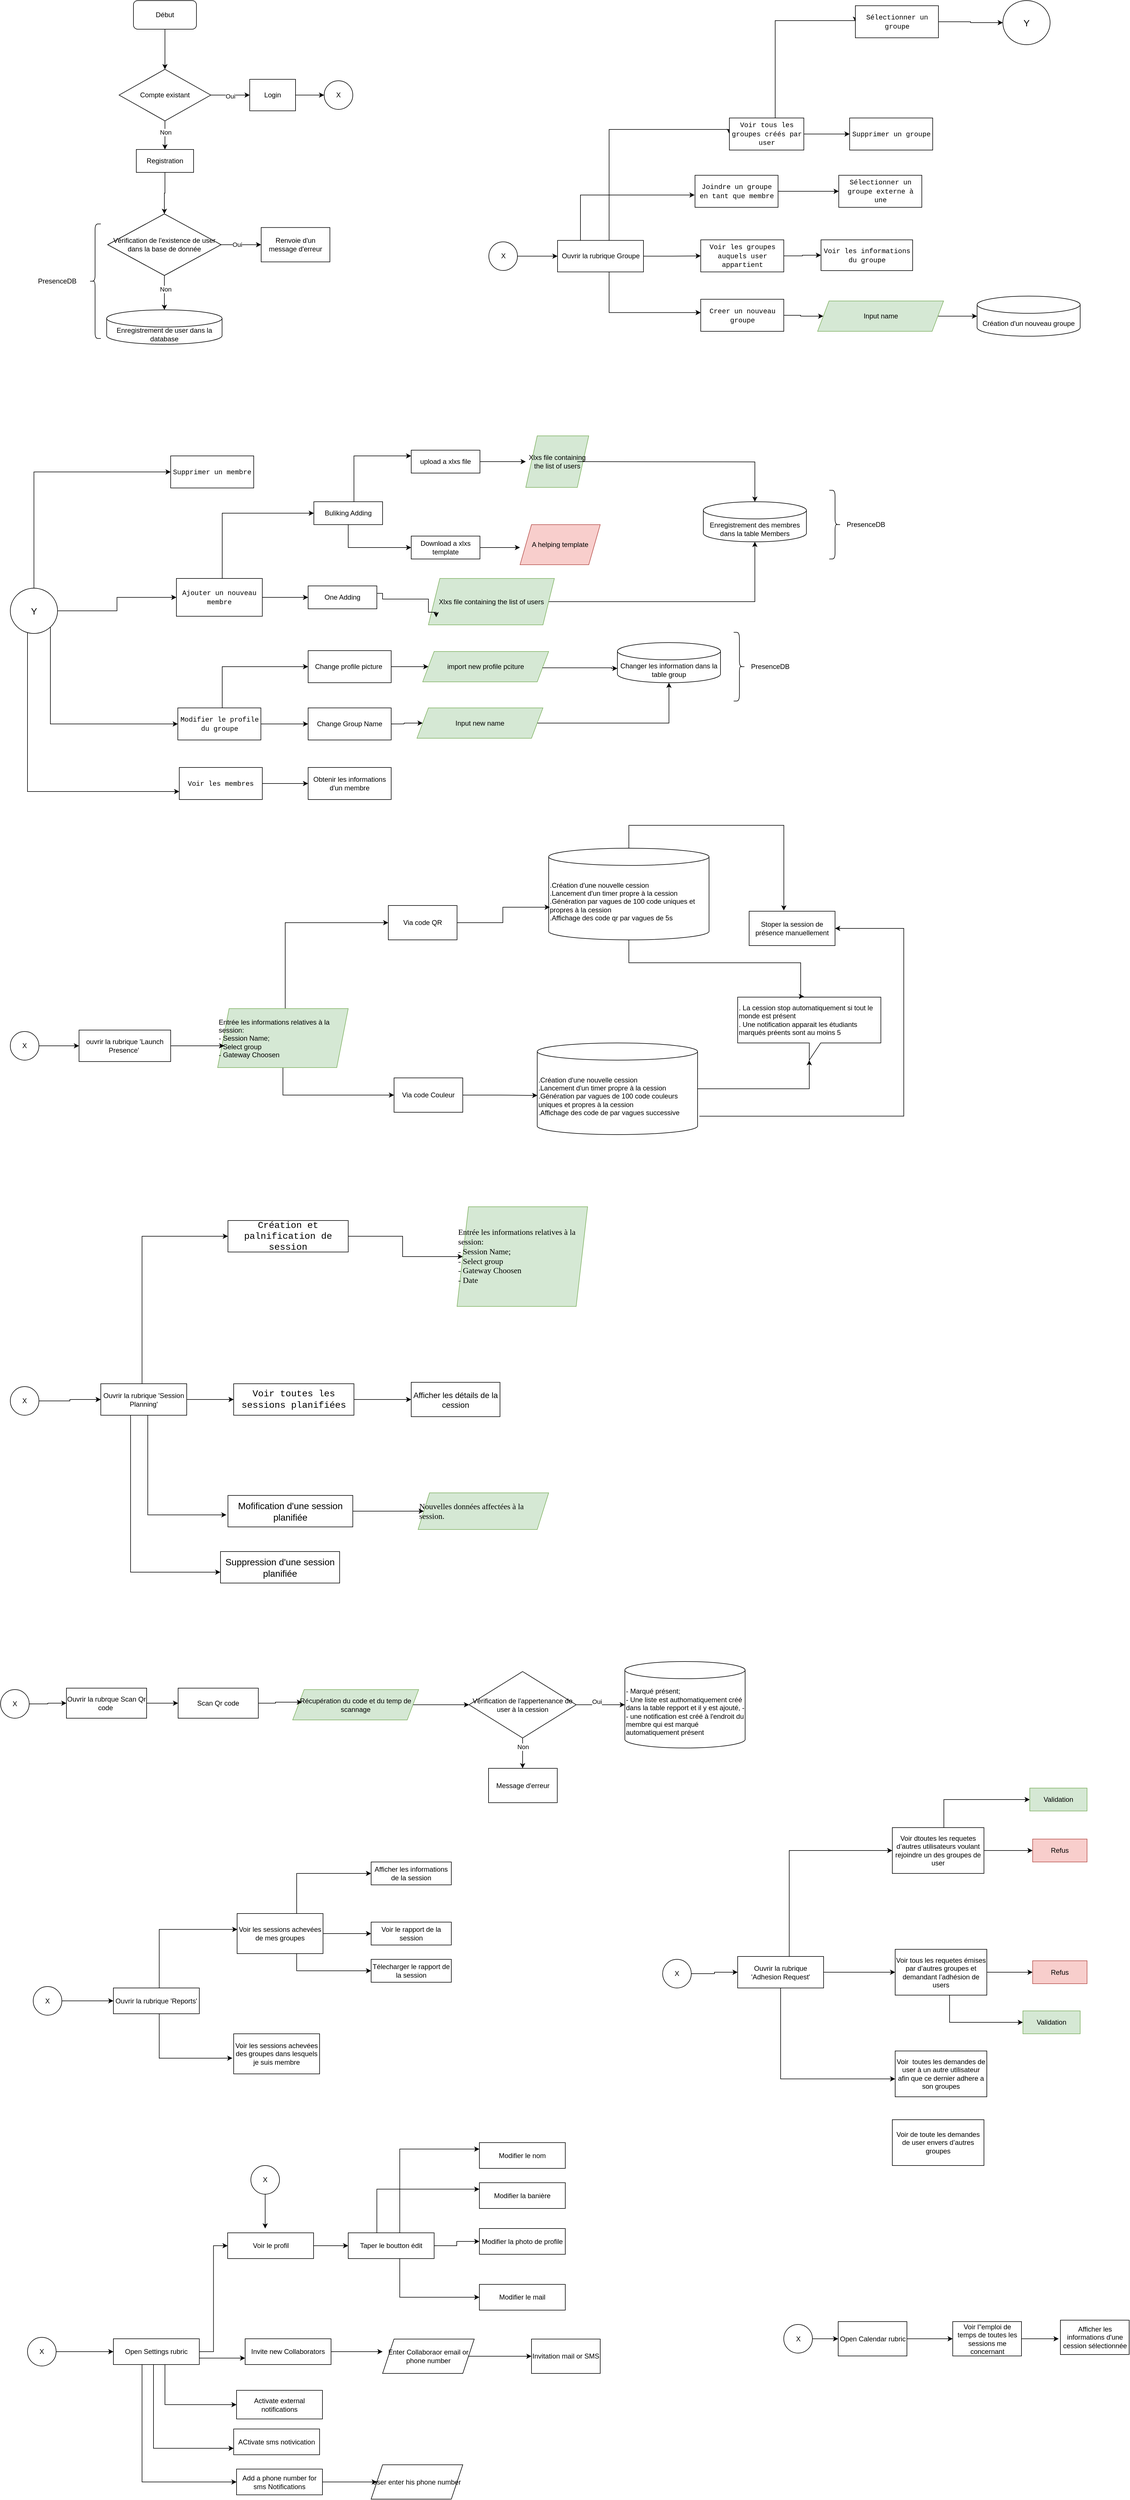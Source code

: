 <mxfile version="25.0.1">
  <diagram id="C5RBs43oDa-KdzZeNtuy" name="Page-1">
    <mxGraphModel dx="1434" dy="1592" grid="1" gridSize="10" guides="1" tooltips="1" connect="1" arrows="1" fold="1" page="1" pageScale="1" pageWidth="1169" pageHeight="827" math="0" shadow="0">
      <root>
        <mxCell id="WIyWlLk6GJQsqaUBKTNV-0" />
        <mxCell id="WIyWlLk6GJQsqaUBKTNV-1" parent="WIyWlLk6GJQsqaUBKTNV-0" />
        <mxCell id="CvFir7Jvcvn2lo1WZzyO-14" style="edgeStyle=orthogonalEdgeStyle;rounded=0;orthogonalLoop=1;jettySize=auto;html=1;entryX=0.5;entryY=0;entryDx=0;entryDy=0;" parent="WIyWlLk6GJQsqaUBKTNV-1" source="CvFir7Jvcvn2lo1WZzyO-0" target="CvFir7Jvcvn2lo1WZzyO-4" edge="1">
          <mxGeometry relative="1" as="geometry" />
        </mxCell>
        <mxCell id="CvFir7Jvcvn2lo1WZzyO-0" value="Début" style="rounded=1;whiteSpace=wrap;html=1;perimeterSpacing=0;gradientColor=none;" parent="WIyWlLk6GJQsqaUBKTNV-1" vertex="1">
          <mxGeometry x="245" y="-640" width="110" height="50" as="geometry" />
        </mxCell>
        <mxCell id="CvFir7Jvcvn2lo1WZzyO-22" style="edgeStyle=orthogonalEdgeStyle;rounded=0;orthogonalLoop=1;jettySize=auto;html=1;entryX=0.5;entryY=0;entryDx=0;entryDy=0;" parent="WIyWlLk6GJQsqaUBKTNV-1" source="CvFir7Jvcvn2lo1WZzyO-1" target="CvFir7Jvcvn2lo1WZzyO-20" edge="1">
          <mxGeometry relative="1" as="geometry" />
        </mxCell>
        <mxCell id="CvFir7Jvcvn2lo1WZzyO-1" value="Registration" style="rounded=0;whiteSpace=wrap;html=1;" parent="WIyWlLk6GJQsqaUBKTNV-1" vertex="1">
          <mxGeometry x="250" y="-380" width="100" height="40" as="geometry" />
        </mxCell>
        <mxCell id="CvFir7Jvcvn2lo1WZzyO-60" style="edgeStyle=orthogonalEdgeStyle;rounded=0;orthogonalLoop=1;jettySize=auto;html=1;entryX=0;entryY=0.5;entryDx=0;entryDy=0;" parent="WIyWlLk6GJQsqaUBKTNV-1" source="CvFir7Jvcvn2lo1WZzyO-3" target="CvFir7Jvcvn2lo1WZzyO-53" edge="1">
          <mxGeometry relative="1" as="geometry" />
        </mxCell>
        <mxCell id="CvFir7Jvcvn2lo1WZzyO-3" value="Login" style="rounded=0;whiteSpace=wrap;html=1;" parent="WIyWlLk6GJQsqaUBKTNV-1" vertex="1">
          <mxGeometry x="448" y="-502.5" width="80" height="55" as="geometry" />
        </mxCell>
        <mxCell id="CvFir7Jvcvn2lo1WZzyO-6" style="edgeStyle=orthogonalEdgeStyle;rounded=0;orthogonalLoop=1;jettySize=auto;html=1;entryX=0;entryY=0.5;entryDx=0;entryDy=0;" parent="WIyWlLk6GJQsqaUBKTNV-1" source="CvFir7Jvcvn2lo1WZzyO-4" target="CvFir7Jvcvn2lo1WZzyO-3" edge="1">
          <mxGeometry relative="1" as="geometry" />
        </mxCell>
        <mxCell id="CvFir7Jvcvn2lo1WZzyO-7" value="Oui" style="edgeLabel;html=1;align=center;verticalAlign=middle;resizable=0;points=[];" parent="CvFir7Jvcvn2lo1WZzyO-6" vertex="1" connectable="0">
          <mxGeometry y="-2" relative="1" as="geometry">
            <mxPoint as="offset" />
          </mxGeometry>
        </mxCell>
        <mxCell id="CvFir7Jvcvn2lo1WZzyO-12" style="edgeStyle=orthogonalEdgeStyle;rounded=0;orthogonalLoop=1;jettySize=auto;html=1;entryX=0.5;entryY=0;entryDx=0;entryDy=0;" parent="WIyWlLk6GJQsqaUBKTNV-1" source="CvFir7Jvcvn2lo1WZzyO-4" target="CvFir7Jvcvn2lo1WZzyO-1" edge="1">
          <mxGeometry relative="1" as="geometry" />
        </mxCell>
        <mxCell id="CvFir7Jvcvn2lo1WZzyO-13" value="Non" style="edgeLabel;html=1;align=center;verticalAlign=middle;resizable=0;points=[];" parent="CvFir7Jvcvn2lo1WZzyO-12" vertex="1" connectable="0">
          <mxGeometry x="-0.2" y="1" relative="1" as="geometry">
            <mxPoint as="offset" />
          </mxGeometry>
        </mxCell>
        <mxCell id="CvFir7Jvcvn2lo1WZzyO-4" value="Compte existant" style="rhombus;whiteSpace=wrap;html=1;" parent="WIyWlLk6GJQsqaUBKTNV-1" vertex="1">
          <mxGeometry x="220" y="-520" width="160" height="90" as="geometry" />
        </mxCell>
        <mxCell id="CvFir7Jvcvn2lo1WZzyO-17" value="PresenceDB" style="text;html=1;align=center;verticalAlign=middle;whiteSpace=wrap;rounded=0;" parent="WIyWlLk6GJQsqaUBKTNV-1" vertex="1">
          <mxGeometry x="78" y="-165" width="68" height="30" as="geometry" />
        </mxCell>
        <mxCell id="CvFir7Jvcvn2lo1WZzyO-35" style="edgeStyle=orthogonalEdgeStyle;rounded=0;orthogonalLoop=1;jettySize=auto;html=1;" parent="WIyWlLk6GJQsqaUBKTNV-1" source="CvFir7Jvcvn2lo1WZzyO-20" target="CvFir7Jvcvn2lo1WZzyO-34" edge="1">
          <mxGeometry relative="1" as="geometry" />
        </mxCell>
        <mxCell id="CvFir7Jvcvn2lo1WZzyO-40" value="Non" style="edgeLabel;html=1;align=center;verticalAlign=middle;resizable=0;points=[];" parent="CvFir7Jvcvn2lo1WZzyO-35" vertex="1" connectable="0">
          <mxGeometry x="-0.212" y="2" relative="1" as="geometry">
            <mxPoint as="offset" />
          </mxGeometry>
        </mxCell>
        <mxCell id="CvFir7Jvcvn2lo1WZzyO-38" style="edgeStyle=orthogonalEdgeStyle;rounded=0;orthogonalLoop=1;jettySize=auto;html=1;entryX=0;entryY=0.5;entryDx=0;entryDy=0;" parent="WIyWlLk6GJQsqaUBKTNV-1" source="CvFir7Jvcvn2lo1WZzyO-20" target="CvFir7Jvcvn2lo1WZzyO-24" edge="1">
          <mxGeometry relative="1" as="geometry" />
        </mxCell>
        <mxCell id="CvFir7Jvcvn2lo1WZzyO-39" value="Oui" style="edgeLabel;html=1;align=center;verticalAlign=middle;resizable=0;points=[];" parent="CvFir7Jvcvn2lo1WZzyO-38" vertex="1" connectable="0">
          <mxGeometry x="-0.22" y="1" relative="1" as="geometry">
            <mxPoint as="offset" />
          </mxGeometry>
        </mxCell>
        <mxCell id="CvFir7Jvcvn2lo1WZzyO-20" value="Vérification de l&#39;existence de user dans la base de donnée" style="rhombus;whiteSpace=wrap;html=1;" parent="WIyWlLk6GJQsqaUBKTNV-1" vertex="1">
          <mxGeometry x="200" y="-267.5" width="198" height="107.5" as="geometry" />
        </mxCell>
        <mxCell id="CvFir7Jvcvn2lo1WZzyO-24" value="Renvoie d&#39;un message d&#39;erreur" style="whiteSpace=wrap;html=1;" parent="WIyWlLk6GJQsqaUBKTNV-1" vertex="1">
          <mxGeometry x="468" y="-243.75" width="120" height="60" as="geometry" />
        </mxCell>
        <mxCell id="CvFir7Jvcvn2lo1WZzyO-34" value="Enregistrement de user dans la database" style="shape=cylinder3;whiteSpace=wrap;html=1;boundedLbl=1;backgroundOutline=1;size=15;" parent="WIyWlLk6GJQsqaUBKTNV-1" vertex="1">
          <mxGeometry x="198.25" y="-100" width="201.5" height="60" as="geometry" />
        </mxCell>
        <mxCell id="CvFir7Jvcvn2lo1WZzyO-42" value="" style="shape=curlyBracket;whiteSpace=wrap;html=1;rounded=1;labelPosition=left;verticalLabelPosition=middle;align=right;verticalAlign=middle;" parent="WIyWlLk6GJQsqaUBKTNV-1" vertex="1">
          <mxGeometry x="168" y="-250" width="20" height="200" as="geometry" />
        </mxCell>
        <mxCell id="CvFir7Jvcvn2lo1WZzyO-219" style="edgeStyle=orthogonalEdgeStyle;rounded=0;orthogonalLoop=1;jettySize=auto;html=1;entryX=0;entryY=0.5;entryDx=0;entryDy=0;" parent="WIyWlLk6GJQsqaUBKTNV-1" source="CvFir7Jvcvn2lo1WZzyO-44" target="CvFir7Jvcvn2lo1WZzyO-214" edge="1">
          <mxGeometry relative="1" as="geometry">
            <Array as="points">
              <mxPoint x="260" y="1518" />
            </Array>
          </mxGeometry>
        </mxCell>
        <mxCell id="CvFir7Jvcvn2lo1WZzyO-225" style="edgeStyle=orthogonalEdgeStyle;rounded=0;orthogonalLoop=1;jettySize=auto;html=1;entryX=0;entryY=0.5;entryDx=0;entryDy=0;" parent="WIyWlLk6GJQsqaUBKTNV-1" source="CvFir7Jvcvn2lo1WZzyO-44" target="CvFir7Jvcvn2lo1WZzyO-216" edge="1">
          <mxGeometry relative="1" as="geometry" />
        </mxCell>
        <mxCell id="CvFir7Jvcvn2lo1WZzyO-44" value="Ouvrir la rubrique &#39;Session Planning&#39;" style="rounded=0;whiteSpace=wrap;html=1;" parent="WIyWlLk6GJQsqaUBKTNV-1" vertex="1">
          <mxGeometry x="188" y="1775" width="150" height="55" as="geometry" />
        </mxCell>
        <mxCell id="CvFir7Jvcvn2lo1WZzyO-45" value="Ouvrir la rubrique &#39;Reports&#39;" style="rounded=0;whiteSpace=wrap;html=1;" parent="WIyWlLk6GJQsqaUBKTNV-1" vertex="1">
          <mxGeometry x="210" y="2830" width="150" height="45" as="geometry" />
        </mxCell>
        <mxCell id="CvFir7Jvcvn2lo1WZzyO-65" style="edgeStyle=orthogonalEdgeStyle;rounded=0;orthogonalLoop=1;jettySize=auto;html=1;entryX=0;entryY=0.5;entryDx=0;entryDy=0;" parent="WIyWlLk6GJQsqaUBKTNV-1" source="CvFir7Jvcvn2lo1WZzyO-47" target="CvFir7Jvcvn2lo1WZzyO-63" edge="1">
          <mxGeometry relative="1" as="geometry" />
        </mxCell>
        <mxCell id="CvFir7Jvcvn2lo1WZzyO-68" style="edgeStyle=orthogonalEdgeStyle;rounded=0;orthogonalLoop=1;jettySize=auto;html=1;entryX=0;entryY=0.5;entryDx=0;entryDy=0;" parent="WIyWlLk6GJQsqaUBKTNV-1" target="CvFir7Jvcvn2lo1WZzyO-66" edge="1">
          <mxGeometry relative="1" as="geometry">
            <mxPoint x="1075.5" y="-221.25" as="sourcePoint" />
            <mxPoint x="1225.5" y="-415" as="targetPoint" />
            <Array as="points">
              <mxPoint x="1075.5" y="-415" />
              <mxPoint x="1285.5" y="-415" />
            </Array>
          </mxGeometry>
        </mxCell>
        <mxCell id="CvFir7Jvcvn2lo1WZzyO-69" style="edgeStyle=orthogonalEdgeStyle;rounded=0;orthogonalLoop=1;jettySize=auto;html=1;entryX=0;entryY=0.75;entryDx=0;entryDy=0;" parent="WIyWlLk6GJQsqaUBKTNV-1" edge="1">
          <mxGeometry relative="1" as="geometry">
            <mxPoint x="1075.498" y="-185" as="sourcePoint" />
            <mxPoint x="1235.5" y="-95.25" as="targetPoint" />
            <Array as="points">
              <mxPoint x="1075.5" y="-95.75" />
            </Array>
          </mxGeometry>
        </mxCell>
        <mxCell id="CvFir7Jvcvn2lo1WZzyO-47" value="Ouvrir la rubrique Groupe" style="rounded=0;whiteSpace=wrap;html=1;" parent="WIyWlLk6GJQsqaUBKTNV-1" vertex="1">
          <mxGeometry x="985.5" y="-221.25" width="150" height="55" as="geometry" />
        </mxCell>
        <mxCell id="CvFir7Jvcvn2lo1WZzyO-263" style="edgeStyle=orthogonalEdgeStyle;rounded=0;orthogonalLoop=1;jettySize=auto;html=1;" parent="WIyWlLk6GJQsqaUBKTNV-1" source="CvFir7Jvcvn2lo1WZzyO-49" target="CvFir7Jvcvn2lo1WZzyO-250" edge="1">
          <mxGeometry relative="1" as="geometry" />
        </mxCell>
        <mxCell id="CvFir7Jvcvn2lo1WZzyO-264" style="edgeStyle=orthogonalEdgeStyle;rounded=0;orthogonalLoop=1;jettySize=auto;html=1;entryX=0;entryY=0.5;entryDx=0;entryDy=0;" parent="WIyWlLk6GJQsqaUBKTNV-1" source="CvFir7Jvcvn2lo1WZzyO-49" target="CvFir7Jvcvn2lo1WZzyO-248" edge="1">
          <mxGeometry relative="1" as="geometry">
            <Array as="points">
              <mxPoint x="1390" y="2590" />
            </Array>
          </mxGeometry>
        </mxCell>
        <mxCell id="CvFir7Jvcvn2lo1WZzyO-265" style="edgeStyle=orthogonalEdgeStyle;rounded=0;orthogonalLoop=1;jettySize=auto;html=1;entryX=0;entryY=0.61;entryDx=0;entryDy=0;entryPerimeter=0;exitX=0.5;exitY=1;exitDx=0;exitDy=0;" parent="WIyWlLk6GJQsqaUBKTNV-1" source="CvFir7Jvcvn2lo1WZzyO-49" target="CvFir7Jvcvn2lo1WZzyO-251" edge="1">
          <mxGeometry relative="1" as="geometry">
            <mxPoint x="1430" y="2819.996" as="sourcePoint" />
            <mxPoint x="1555" y="2997.52" as="targetPoint" />
          </mxGeometry>
        </mxCell>
        <mxCell id="CvFir7Jvcvn2lo1WZzyO-49" value="Ouvrir la rubrique &#39;Adhesion Request&#39;" style="rounded=0;whiteSpace=wrap;html=1;" parent="WIyWlLk6GJQsqaUBKTNV-1" vertex="1">
          <mxGeometry x="1300" y="2775" width="150" height="55" as="geometry" />
        </mxCell>
        <mxCell id="CvFir7Jvcvn2lo1WZzyO-53" value="X" style="ellipse;whiteSpace=wrap;html=1;aspect=fixed;" parent="WIyWlLk6GJQsqaUBKTNV-1" vertex="1">
          <mxGeometry x="578" y="-500" width="50" height="50" as="geometry" />
        </mxCell>
        <mxCell id="CvFir7Jvcvn2lo1WZzyO-62" style="edgeStyle=orthogonalEdgeStyle;rounded=0;orthogonalLoop=1;jettySize=auto;html=1;entryX=0;entryY=0.5;entryDx=0;entryDy=0;" parent="WIyWlLk6GJQsqaUBKTNV-1" source="CvFir7Jvcvn2lo1WZzyO-56" target="CvFir7Jvcvn2lo1WZzyO-47" edge="1">
          <mxGeometry relative="1" as="geometry" />
        </mxCell>
        <mxCell id="CvFir7Jvcvn2lo1WZzyO-56" value="X" style="ellipse;whiteSpace=wrap;html=1;aspect=fixed;" parent="WIyWlLk6GJQsqaUBKTNV-1" vertex="1">
          <mxGeometry x="865.5" y="-218.75" width="50" height="50" as="geometry" />
        </mxCell>
        <mxCell id="CvFir7Jvcvn2lo1WZzyO-149" style="edgeStyle=orthogonalEdgeStyle;rounded=0;orthogonalLoop=1;jettySize=auto;html=1;entryX=0;entryY=0.5;entryDx=0;entryDy=0;" parent="WIyWlLk6GJQsqaUBKTNV-1" source="CvFir7Jvcvn2lo1WZzyO-63" target="CvFir7Jvcvn2lo1WZzyO-148" edge="1">
          <mxGeometry relative="1" as="geometry" />
        </mxCell>
        <mxCell id="CvFir7Jvcvn2lo1WZzyO-63" value="&lt;span style=&quot;font-family: &amp;quot;Courier New&amp;quot;;&quot;&gt;Voir les groupes auquels user appartient&lt;/span&gt;" style="rounded=0;whiteSpace=wrap;html=1;" parent="WIyWlLk6GJQsqaUBKTNV-1" vertex="1">
          <mxGeometry x="1235.5" y="-222.25" width="145" height="56" as="geometry" />
        </mxCell>
        <mxCell id="CvFir7Jvcvn2lo1WZzyO-80" style="edgeStyle=orthogonalEdgeStyle;rounded=0;orthogonalLoop=1;jettySize=auto;html=1;entryX=0;entryY=0.5;entryDx=0;entryDy=0;" parent="WIyWlLk6GJQsqaUBKTNV-1" source="CvFir7Jvcvn2lo1WZzyO-66" target="CvFir7Jvcvn2lo1WZzyO-77" edge="1">
          <mxGeometry relative="1" as="geometry">
            <mxPoint x="1495.5" y="-522" as="targetPoint" />
            <Array as="points">
              <mxPoint x="1365.5" y="-605" />
              <mxPoint x="1505.5" y="-605" />
            </Array>
          </mxGeometry>
        </mxCell>
        <mxCell id="CvFir7Jvcvn2lo1WZzyO-83" style="edgeStyle=orthogonalEdgeStyle;rounded=0;orthogonalLoop=1;jettySize=auto;html=1;entryX=0;entryY=0.5;entryDx=0;entryDy=0;" parent="WIyWlLk6GJQsqaUBKTNV-1" source="CvFir7Jvcvn2lo1WZzyO-66" target="CvFir7Jvcvn2lo1WZzyO-82" edge="1">
          <mxGeometry relative="1" as="geometry" />
        </mxCell>
        <mxCell id="CvFir7Jvcvn2lo1WZzyO-66" value="&lt;span style=&quot;font-family: &amp;quot;Courier New&amp;quot;;&quot;&gt;Voir tous les groupes créés par user&lt;/span&gt;" style="rounded=0;whiteSpace=wrap;html=1;" parent="WIyWlLk6GJQsqaUBKTNV-1" vertex="1">
          <mxGeometry x="1285.5" y="-435" width="130" height="56" as="geometry" />
        </mxCell>
        <mxCell id="CvFir7Jvcvn2lo1WZzyO-155" style="edgeStyle=orthogonalEdgeStyle;rounded=0;orthogonalLoop=1;jettySize=auto;html=1;entryX=0;entryY=0.5;entryDx=0;entryDy=0;" parent="WIyWlLk6GJQsqaUBKTNV-1" source="CvFir7Jvcvn2lo1WZzyO-67" target="CvFir7Jvcvn2lo1WZzyO-154" edge="1">
          <mxGeometry relative="1" as="geometry" />
        </mxCell>
        <mxCell id="CvFir7Jvcvn2lo1WZzyO-67" value="&lt;font face=&quot;Courier New&quot;&gt;Creer un nouveau groupe&lt;/font&gt;" style="rounded=0;whiteSpace=wrap;html=1;" parent="WIyWlLk6GJQsqaUBKTNV-1" vertex="1">
          <mxGeometry x="1235.5" y="-118.5" width="145" height="56" as="geometry" />
        </mxCell>
        <mxCell id="CvFir7Jvcvn2lo1WZzyO-140" value="" style="edgeStyle=orthogonalEdgeStyle;rounded=0;orthogonalLoop=1;jettySize=auto;html=1;" parent="WIyWlLk6GJQsqaUBKTNV-1" source="CvFir7Jvcvn2lo1WZzyO-70" target="CvFir7Jvcvn2lo1WZzyO-139" edge="1">
          <mxGeometry relative="1" as="geometry" />
        </mxCell>
        <mxCell id="CvFir7Jvcvn2lo1WZzyO-70" value="&lt;font face=&quot;Courier New&quot;&gt;Voir les membres&lt;/font&gt;" style="rounded=0;whiteSpace=wrap;html=1;" parent="WIyWlLk6GJQsqaUBKTNV-1" vertex="1">
          <mxGeometry x="325" y="699" width="145" height="56" as="geometry" />
        </mxCell>
        <mxCell id="CvFir7Jvcvn2lo1WZzyO-127" style="edgeStyle=orthogonalEdgeStyle;rounded=0;orthogonalLoop=1;jettySize=auto;html=1;entryX=0;entryY=0.5;entryDx=0;entryDy=0;" parent="WIyWlLk6GJQsqaUBKTNV-1" source="CvFir7Jvcvn2lo1WZzyO-72" target="CvFir7Jvcvn2lo1WZzyO-126" edge="1">
          <mxGeometry relative="1" as="geometry" />
        </mxCell>
        <mxCell id="CvFir7Jvcvn2lo1WZzyO-128" style="edgeStyle=orthogonalEdgeStyle;rounded=0;orthogonalLoop=1;jettySize=auto;html=1;entryX=0;entryY=0.5;entryDx=0;entryDy=0;" parent="WIyWlLk6GJQsqaUBKTNV-1" source="CvFir7Jvcvn2lo1WZzyO-72" target="CvFir7Jvcvn2lo1WZzyO-125" edge="1">
          <mxGeometry relative="1" as="geometry">
            <Array as="points">
              <mxPoint x="400" y="523" />
            </Array>
          </mxGeometry>
        </mxCell>
        <mxCell id="CvFir7Jvcvn2lo1WZzyO-72" value="&lt;font face=&quot;Courier New&quot;&gt;Modifier le profile du groupe&lt;/font&gt;" style="rounded=0;whiteSpace=wrap;html=1;" parent="WIyWlLk6GJQsqaUBKTNV-1" vertex="1">
          <mxGeometry x="322.5" y="595" width="145" height="56" as="geometry" />
        </mxCell>
        <mxCell id="CvFir7Jvcvn2lo1WZzyO-95" style="edgeStyle=orthogonalEdgeStyle;rounded=0;orthogonalLoop=1;jettySize=auto;html=1;entryX=0;entryY=0.5;entryDx=0;entryDy=0;" parent="WIyWlLk6GJQsqaUBKTNV-1" source="CvFir7Jvcvn2lo1WZzyO-73" target="CvFir7Jvcvn2lo1WZzyO-90" edge="1">
          <mxGeometry relative="1" as="geometry">
            <mxPoint x="540" y="305" as="targetPoint" />
            <Array as="points">
              <mxPoint x="400" y="255" />
            </Array>
          </mxGeometry>
        </mxCell>
        <mxCell id="CvFir7Jvcvn2lo1WZzyO-98" style="edgeStyle=orthogonalEdgeStyle;rounded=0;orthogonalLoop=1;jettySize=auto;html=1;entryX=0;entryY=0.5;entryDx=0;entryDy=0;" parent="WIyWlLk6GJQsqaUBKTNV-1" source="CvFir7Jvcvn2lo1WZzyO-73" target="CvFir7Jvcvn2lo1WZzyO-96" edge="1">
          <mxGeometry relative="1" as="geometry" />
        </mxCell>
        <mxCell id="CvFir7Jvcvn2lo1WZzyO-73" value="&lt;font face=&quot;Courier New&quot;&gt;Ajouter un nouveau membre&lt;/font&gt;" style="rounded=0;whiteSpace=wrap;html=1;" parent="WIyWlLk6GJQsqaUBKTNV-1" vertex="1">
          <mxGeometry x="320" y="369" width="150" height="66" as="geometry" />
        </mxCell>
        <mxCell id="CvFir7Jvcvn2lo1WZzyO-76" value="&lt;font face=&quot;Courier New&quot;&gt;Supprimer un membre&lt;/font&gt;" style="rounded=0;whiteSpace=wrap;html=1;" parent="WIyWlLk6GJQsqaUBKTNV-1" vertex="1">
          <mxGeometry x="310" y="155" width="145" height="56" as="geometry" />
        </mxCell>
        <mxCell id="CvFir7Jvcvn2lo1WZzyO-320" value="" style="edgeStyle=orthogonalEdgeStyle;rounded=0;orthogonalLoop=1;jettySize=auto;html=1;" parent="WIyWlLk6GJQsqaUBKTNV-1" source="CvFir7Jvcvn2lo1WZzyO-77" target="CvFir7Jvcvn2lo1WZzyO-319" edge="1">
          <mxGeometry relative="1" as="geometry" />
        </mxCell>
        <mxCell id="CvFir7Jvcvn2lo1WZzyO-77" value="&lt;font face=&quot;Courier New&quot;&gt;Sélectionner un groupe&lt;/font&gt;" style="rounded=0;whiteSpace=wrap;html=1;" parent="WIyWlLk6GJQsqaUBKTNV-1" vertex="1">
          <mxGeometry x="1505.5" y="-631" width="145" height="56" as="geometry" />
        </mxCell>
        <mxCell id="CvFir7Jvcvn2lo1WZzyO-82" value="&lt;font face=&quot;Courier New&quot;&gt;Supprimer un groupe&lt;/font&gt;" style="rounded=0;whiteSpace=wrap;html=1;" parent="WIyWlLk6GJQsqaUBKTNV-1" vertex="1">
          <mxGeometry x="1495.5" y="-435" width="145" height="56" as="geometry" />
        </mxCell>
        <mxCell id="CvFir7Jvcvn2lo1WZzyO-102" style="edgeStyle=orthogonalEdgeStyle;rounded=0;orthogonalLoop=1;jettySize=auto;html=1;entryX=0;entryY=0.25;entryDx=0;entryDy=0;" parent="WIyWlLk6GJQsqaUBKTNV-1" source="CvFir7Jvcvn2lo1WZzyO-90" target="CvFir7Jvcvn2lo1WZzyO-101" edge="1">
          <mxGeometry relative="1" as="geometry">
            <Array as="points">
              <mxPoint x="630" y="155" />
            </Array>
          </mxGeometry>
        </mxCell>
        <mxCell id="CvFir7Jvcvn2lo1WZzyO-103" style="edgeStyle=orthogonalEdgeStyle;rounded=0;orthogonalLoop=1;jettySize=auto;html=1;entryX=0;entryY=0.5;entryDx=0;entryDy=0;" parent="WIyWlLk6GJQsqaUBKTNV-1" source="CvFir7Jvcvn2lo1WZzyO-90" target="CvFir7Jvcvn2lo1WZzyO-100" edge="1">
          <mxGeometry relative="1" as="geometry">
            <Array as="points">
              <mxPoint x="620" y="315" />
            </Array>
          </mxGeometry>
        </mxCell>
        <mxCell id="CvFir7Jvcvn2lo1WZzyO-90" value="Buliking Adding" style="rounded=0;whiteSpace=wrap;html=1;" parent="WIyWlLk6GJQsqaUBKTNV-1" vertex="1">
          <mxGeometry x="560" y="235" width="120" height="40" as="geometry" />
        </mxCell>
        <mxCell id="CvFir7Jvcvn2lo1WZzyO-96" value="One Adding" style="rounded=0;whiteSpace=wrap;html=1;" parent="WIyWlLk6GJQsqaUBKTNV-1" vertex="1">
          <mxGeometry x="550" y="382" width="120" height="40" as="geometry" />
        </mxCell>
        <mxCell id="CvFir7Jvcvn2lo1WZzyO-100" value="Download a xlxs template" style="rounded=0;whiteSpace=wrap;html=1;" parent="WIyWlLk6GJQsqaUBKTNV-1" vertex="1">
          <mxGeometry x="730" y="295" width="120" height="40" as="geometry" />
        </mxCell>
        <mxCell id="CvFir7Jvcvn2lo1WZzyO-107" style="edgeStyle=orthogonalEdgeStyle;rounded=0;orthogonalLoop=1;jettySize=auto;html=1;" parent="WIyWlLk6GJQsqaUBKTNV-1" source="CvFir7Jvcvn2lo1WZzyO-101" edge="1">
          <mxGeometry relative="1" as="geometry">
            <mxPoint x="930" y="165.0" as="targetPoint" />
            <Array as="points">
              <mxPoint x="900" y="165" />
              <mxPoint x="900" y="165" />
            </Array>
          </mxGeometry>
        </mxCell>
        <mxCell id="CvFir7Jvcvn2lo1WZzyO-101" value="upload a xlxs file" style="rounded=0;whiteSpace=wrap;html=1;" parent="WIyWlLk6GJQsqaUBKTNV-1" vertex="1">
          <mxGeometry x="730" y="145" width="120" height="40" as="geometry" />
        </mxCell>
        <mxCell id="CvFir7Jvcvn2lo1WZzyO-105" value="Xlxs file containing the list of users" style="shape=parallelogram;perimeter=parallelogramPerimeter;whiteSpace=wrap;html=1;fixedSize=1;fillColor=#d5e8d4;strokeColor=#82b366;" parent="WIyWlLk6GJQsqaUBKTNV-1" vertex="1">
          <mxGeometry x="930" y="120" width="110" height="90" as="geometry" />
        </mxCell>
        <mxCell id="CvFir7Jvcvn2lo1WZzyO-109" value="A helping template" style="shape=parallelogram;perimeter=parallelogramPerimeter;whiteSpace=wrap;html=1;fixedSize=1;fillColor=#f8cecc;strokeColor=#b85450;" parent="WIyWlLk6GJQsqaUBKTNV-1" vertex="1">
          <mxGeometry x="920" y="275" width="140" height="70" as="geometry" />
        </mxCell>
        <mxCell id="CvFir7Jvcvn2lo1WZzyO-110" style="edgeStyle=orthogonalEdgeStyle;rounded=0;orthogonalLoop=1;jettySize=auto;html=1;entryX=0;entryY=0.571;entryDx=0;entryDy=0;entryPerimeter=0;" parent="WIyWlLk6GJQsqaUBKTNV-1" source="CvFir7Jvcvn2lo1WZzyO-100" target="CvFir7Jvcvn2lo1WZzyO-109" edge="1">
          <mxGeometry relative="1" as="geometry" />
        </mxCell>
        <mxCell id="CvFir7Jvcvn2lo1WZzyO-112" value="Xlxs file containing the list of users" style="shape=parallelogram;perimeter=parallelogramPerimeter;whiteSpace=wrap;html=1;fixedSize=1;fillColor=#d5e8d4;strokeColor=#82b366;" parent="WIyWlLk6GJQsqaUBKTNV-1" vertex="1">
          <mxGeometry x="760" y="369" width="220" height="81" as="geometry" />
        </mxCell>
        <mxCell id="CvFir7Jvcvn2lo1WZzyO-115" style="edgeStyle=orthogonalEdgeStyle;rounded=0;orthogonalLoop=1;jettySize=auto;html=1;entryX=0.062;entryY=0.837;entryDx=0;entryDy=0;entryPerimeter=0;exitX=1;exitY=0.5;exitDx=0;exitDy=0;" parent="WIyWlLk6GJQsqaUBKTNV-1" source="CvFir7Jvcvn2lo1WZzyO-96" target="CvFir7Jvcvn2lo1WZzyO-112" edge="1">
          <mxGeometry relative="1" as="geometry">
            <mxPoint x="660" y="382" as="sourcePoint" />
            <mxPoint x="768.26" y="370.62" as="targetPoint" />
            <Array as="points">
              <mxPoint x="670" y="395" />
              <mxPoint x="680" y="395" />
              <mxPoint x="680" y="405" />
              <mxPoint x="760" y="405" />
              <mxPoint x="760" y="428" />
            </Array>
          </mxGeometry>
        </mxCell>
        <mxCell id="CvFir7Jvcvn2lo1WZzyO-118" value="Enregistrement des membres dans la table Members" style="shape=cylinder3;whiteSpace=wrap;html=1;boundedLbl=1;backgroundOutline=1;size=15;" parent="WIyWlLk6GJQsqaUBKTNV-1" vertex="1">
          <mxGeometry x="1240" y="235" width="180" height="70" as="geometry" />
        </mxCell>
        <mxCell id="CvFir7Jvcvn2lo1WZzyO-119" style="edgeStyle=orthogonalEdgeStyle;rounded=0;orthogonalLoop=1;jettySize=auto;html=1;entryX=0.5;entryY=0;entryDx=0;entryDy=0;entryPerimeter=0;" parent="WIyWlLk6GJQsqaUBKTNV-1" target="CvFir7Jvcvn2lo1WZzyO-118" edge="1">
          <mxGeometry relative="1" as="geometry">
            <mxPoint x="1020" y="165.0" as="sourcePoint" />
          </mxGeometry>
        </mxCell>
        <mxCell id="CvFir7Jvcvn2lo1WZzyO-120" style="edgeStyle=orthogonalEdgeStyle;rounded=0;orthogonalLoop=1;jettySize=auto;html=1;entryX=0.5;entryY=1;entryDx=0;entryDy=0;entryPerimeter=0;" parent="WIyWlLk6GJQsqaUBKTNV-1" source="CvFir7Jvcvn2lo1WZzyO-112" target="CvFir7Jvcvn2lo1WZzyO-118" edge="1">
          <mxGeometry relative="1" as="geometry" />
        </mxCell>
        <mxCell id="CvFir7Jvcvn2lo1WZzyO-121" value="" style="shape=curlyBracket;whiteSpace=wrap;html=1;rounded=1;flipH=1;labelPosition=right;verticalLabelPosition=middle;align=left;verticalAlign=middle;" parent="WIyWlLk6GJQsqaUBKTNV-1" vertex="1">
          <mxGeometry x="1460" y="215" width="20" height="120" as="geometry" />
        </mxCell>
        <mxCell id="CvFir7Jvcvn2lo1WZzyO-122" value="PresenceDB" style="text;html=1;align=center;verticalAlign=middle;whiteSpace=wrap;rounded=0;" parent="WIyWlLk6GJQsqaUBKTNV-1" vertex="1">
          <mxGeometry x="1490" y="260" width="68" height="30" as="geometry" />
        </mxCell>
        <mxCell id="CvFir7Jvcvn2lo1WZzyO-130" value="" style="edgeStyle=orthogonalEdgeStyle;rounded=0;orthogonalLoop=1;jettySize=auto;html=1;" parent="WIyWlLk6GJQsqaUBKTNV-1" source="CvFir7Jvcvn2lo1WZzyO-125" target="CvFir7Jvcvn2lo1WZzyO-129" edge="1">
          <mxGeometry relative="1" as="geometry" />
        </mxCell>
        <mxCell id="CvFir7Jvcvn2lo1WZzyO-125" value="Change profile picture&amp;nbsp;" style="rounded=0;whiteSpace=wrap;html=1;" parent="WIyWlLk6GJQsqaUBKTNV-1" vertex="1">
          <mxGeometry x="550" y="495" width="145" height="56" as="geometry" />
        </mxCell>
        <mxCell id="CvFir7Jvcvn2lo1WZzyO-153" style="edgeStyle=orthogonalEdgeStyle;rounded=0;orthogonalLoop=1;jettySize=auto;html=1;entryX=0;entryY=0.5;entryDx=0;entryDy=0;" parent="WIyWlLk6GJQsqaUBKTNV-1" source="CvFir7Jvcvn2lo1WZzyO-126" target="CvFir7Jvcvn2lo1WZzyO-131" edge="1">
          <mxGeometry relative="1" as="geometry" />
        </mxCell>
        <mxCell id="CvFir7Jvcvn2lo1WZzyO-126" value="Change Group Name" style="rounded=0;whiteSpace=wrap;html=1;" parent="WIyWlLk6GJQsqaUBKTNV-1" vertex="1">
          <mxGeometry x="550" y="595" width="145" height="56" as="geometry" />
        </mxCell>
        <mxCell id="CvFir7Jvcvn2lo1WZzyO-129" value="import new profile pciture" style="shape=parallelogram;perimeter=parallelogramPerimeter;whiteSpace=wrap;html=1;fixedSize=1;fillColor=#d5e8d4;strokeColor=#82b366;" parent="WIyWlLk6GJQsqaUBKTNV-1" vertex="1">
          <mxGeometry x="750" y="496.5" width="220" height="53" as="geometry" />
        </mxCell>
        <mxCell id="CvFir7Jvcvn2lo1WZzyO-135" style="edgeStyle=orthogonalEdgeStyle;rounded=0;orthogonalLoop=1;jettySize=auto;html=1;entryX=0.5;entryY=1;entryDx=0;entryDy=0;entryPerimeter=0;" parent="WIyWlLk6GJQsqaUBKTNV-1" source="CvFir7Jvcvn2lo1WZzyO-131" target="CvFir7Jvcvn2lo1WZzyO-133" edge="1">
          <mxGeometry relative="1" as="geometry">
            <mxPoint x="1060" y="575" as="targetPoint" />
          </mxGeometry>
        </mxCell>
        <mxCell id="CvFir7Jvcvn2lo1WZzyO-131" value="Input new name" style="shape=parallelogram;perimeter=parallelogramPerimeter;whiteSpace=wrap;html=1;fixedSize=1;fillColor=#d5e8d4;strokeColor=#82b366;" parent="WIyWlLk6GJQsqaUBKTNV-1" vertex="1">
          <mxGeometry x="740" y="595" width="220" height="53" as="geometry" />
        </mxCell>
        <mxCell id="CvFir7Jvcvn2lo1WZzyO-133" value="Changer les information dans la table group" style="shape=cylinder3;whiteSpace=wrap;html=1;boundedLbl=1;backgroundOutline=1;size=15;" parent="WIyWlLk6GJQsqaUBKTNV-1" vertex="1">
          <mxGeometry x="1090" y="481" width="180" height="70" as="geometry" />
        </mxCell>
        <mxCell id="CvFir7Jvcvn2lo1WZzyO-134" style="edgeStyle=orthogonalEdgeStyle;rounded=0;orthogonalLoop=1;jettySize=auto;html=1;entryX=0;entryY=0;entryDx=0;entryDy=45;entryPerimeter=0;" parent="WIyWlLk6GJQsqaUBKTNV-1" source="CvFir7Jvcvn2lo1WZzyO-129" target="CvFir7Jvcvn2lo1WZzyO-133" edge="1">
          <mxGeometry relative="1" as="geometry">
            <Array as="points">
              <mxPoint x="1080" y="525" />
            </Array>
          </mxGeometry>
        </mxCell>
        <mxCell id="CvFir7Jvcvn2lo1WZzyO-136" value="" style="shape=curlyBracket;whiteSpace=wrap;html=1;rounded=1;flipH=1;labelPosition=right;verticalLabelPosition=middle;align=left;verticalAlign=middle;" parent="WIyWlLk6GJQsqaUBKTNV-1" vertex="1">
          <mxGeometry x="1293" y="463" width="20" height="120" as="geometry" />
        </mxCell>
        <mxCell id="CvFir7Jvcvn2lo1WZzyO-137" value="PresenceDB" style="text;html=1;align=center;verticalAlign=middle;whiteSpace=wrap;rounded=0;" parent="WIyWlLk6GJQsqaUBKTNV-1" vertex="1">
          <mxGeometry x="1323" y="508" width="68" height="30" as="geometry" />
        </mxCell>
        <mxCell id="CvFir7Jvcvn2lo1WZzyO-139" value="Obtenir les informations d&#39;un membre" style="rounded=0;whiteSpace=wrap;html=1;" parent="WIyWlLk6GJQsqaUBKTNV-1" vertex="1">
          <mxGeometry x="550" y="699" width="145" height="56" as="geometry" />
        </mxCell>
        <mxCell id="CvFir7Jvcvn2lo1WZzyO-146" style="edgeStyle=orthogonalEdgeStyle;rounded=0;orthogonalLoop=1;jettySize=auto;html=1;entryX=0;entryY=0.5;entryDx=0;entryDy=0;" parent="WIyWlLk6GJQsqaUBKTNV-1" source="CvFir7Jvcvn2lo1WZzyO-143" target="CvFir7Jvcvn2lo1WZzyO-145" edge="1">
          <mxGeometry relative="1" as="geometry" />
        </mxCell>
        <mxCell id="CvFir7Jvcvn2lo1WZzyO-143" value="&lt;font face=&quot;Courier New&quot;&gt;Joindre un groupe en tant que membre&lt;/font&gt;" style="rounded=0;whiteSpace=wrap;html=1;" parent="WIyWlLk6GJQsqaUBKTNV-1" vertex="1">
          <mxGeometry x="1225.5" y="-335" width="145" height="56" as="geometry" />
        </mxCell>
        <mxCell id="CvFir7Jvcvn2lo1WZzyO-144" style="edgeStyle=orthogonalEdgeStyle;rounded=0;orthogonalLoop=1;jettySize=auto;html=1;entryX=-0.005;entryY=0.616;entryDx=0;entryDy=0;entryPerimeter=0;" parent="WIyWlLk6GJQsqaUBKTNV-1" source="CvFir7Jvcvn2lo1WZzyO-47" target="CvFir7Jvcvn2lo1WZzyO-143" edge="1">
          <mxGeometry relative="1" as="geometry">
            <Array as="points">
              <mxPoint x="1025.5" y="-301" />
            </Array>
          </mxGeometry>
        </mxCell>
        <mxCell id="CvFir7Jvcvn2lo1WZzyO-145" value="&lt;font face=&quot;Courier New&quot;&gt;Sélectionner un groupe externe à une&lt;/font&gt;" style="rounded=0;whiteSpace=wrap;html=1;" parent="WIyWlLk6GJQsqaUBKTNV-1" vertex="1">
          <mxGeometry x="1476.5" y="-335" width="145" height="56" as="geometry" />
        </mxCell>
        <mxCell id="CvFir7Jvcvn2lo1WZzyO-148" value="&lt;font face=&quot;Courier New&quot;&gt;Voir les informations du groupe&lt;/font&gt;" style="rounded=0;whiteSpace=wrap;html=1;" parent="WIyWlLk6GJQsqaUBKTNV-1" vertex="1">
          <mxGeometry x="1445.5" y="-222.25" width="160" height="53.75" as="geometry" />
        </mxCell>
        <mxCell id="CvFir7Jvcvn2lo1WZzyO-158" style="edgeStyle=orthogonalEdgeStyle;rounded=0;orthogonalLoop=1;jettySize=auto;html=1;" parent="WIyWlLk6GJQsqaUBKTNV-1" source="CvFir7Jvcvn2lo1WZzyO-154" target="CvFir7Jvcvn2lo1WZzyO-157" edge="1">
          <mxGeometry relative="1" as="geometry" />
        </mxCell>
        <mxCell id="CvFir7Jvcvn2lo1WZzyO-154" value="Input name" style="shape=parallelogram;perimeter=parallelogramPerimeter;whiteSpace=wrap;html=1;fixedSize=1;fillColor=#d5e8d4;strokeColor=#82b366;" parent="WIyWlLk6GJQsqaUBKTNV-1" vertex="1">
          <mxGeometry x="1439.5" y="-115.5" width="220" height="53" as="geometry" />
        </mxCell>
        <mxCell id="CvFir7Jvcvn2lo1WZzyO-157" value="Création d&#39;un nouveau groupe" style="shape=cylinder3;whiteSpace=wrap;html=1;boundedLbl=1;backgroundOutline=1;size=15;" parent="WIyWlLk6GJQsqaUBKTNV-1" vertex="1">
          <mxGeometry x="1718" y="-124" width="180" height="70" as="geometry" />
        </mxCell>
        <mxCell id="CvFir7Jvcvn2lo1WZzyO-162" style="edgeStyle=orthogonalEdgeStyle;rounded=0;orthogonalLoop=1;jettySize=auto;html=1;" parent="WIyWlLk6GJQsqaUBKTNV-1" source="CvFir7Jvcvn2lo1WZzyO-160" target="CvFir7Jvcvn2lo1WZzyO-161" edge="1">
          <mxGeometry relative="1" as="geometry" />
        </mxCell>
        <mxCell id="CvFir7Jvcvn2lo1WZzyO-160" value="X" style="ellipse;whiteSpace=wrap;html=1;aspect=fixed;" parent="WIyWlLk6GJQsqaUBKTNV-1" vertex="1">
          <mxGeometry x="13" y="2309" width="50" height="50" as="geometry" />
        </mxCell>
        <mxCell id="CvFir7Jvcvn2lo1WZzyO-165" style="edgeStyle=orthogonalEdgeStyle;rounded=0;orthogonalLoop=1;jettySize=auto;html=1;" parent="WIyWlLk6GJQsqaUBKTNV-1" source="CvFir7Jvcvn2lo1WZzyO-161" target="CvFir7Jvcvn2lo1WZzyO-164" edge="1">
          <mxGeometry relative="1" as="geometry" />
        </mxCell>
        <mxCell id="CvFir7Jvcvn2lo1WZzyO-161" value="Ouvrir la rubrque Scan Qr code&amp;nbsp;" style="rounded=0;whiteSpace=wrap;html=1;" parent="WIyWlLk6GJQsqaUBKTNV-1" vertex="1">
          <mxGeometry x="128" y="2306.5" width="140" height="52.5" as="geometry" />
        </mxCell>
        <mxCell id="CvFir7Jvcvn2lo1WZzyO-164" value="Scan Qr code" style="rounded=0;whiteSpace=wrap;html=1;" parent="WIyWlLk6GJQsqaUBKTNV-1" vertex="1">
          <mxGeometry x="323" y="2306.5" width="140" height="52.5" as="geometry" />
        </mxCell>
        <mxCell id="CvFir7Jvcvn2lo1WZzyO-171" style="edgeStyle=orthogonalEdgeStyle;rounded=0;orthogonalLoop=1;jettySize=auto;html=1;entryX=0;entryY=0.5;entryDx=0;entryDy=0;" parent="WIyWlLk6GJQsqaUBKTNV-1" source="CvFir7Jvcvn2lo1WZzyO-167" target="CvFir7Jvcvn2lo1WZzyO-170" edge="1">
          <mxGeometry relative="1" as="geometry" />
        </mxCell>
        <mxCell id="CvFir7Jvcvn2lo1WZzyO-167" value="Récupération du code et du temp de scannage" style="shape=parallelogram;perimeter=parallelogramPerimeter;whiteSpace=wrap;html=1;fixedSize=1;fillColor=#d5e8d4;strokeColor=#82b366;" parent="WIyWlLk6GJQsqaUBKTNV-1" vertex="1">
          <mxGeometry x="523" y="2309" width="220" height="53" as="geometry" />
        </mxCell>
        <mxCell id="CvFir7Jvcvn2lo1WZzyO-168" style="edgeStyle=orthogonalEdgeStyle;rounded=0;orthogonalLoop=1;jettySize=auto;html=1;entryX=0.074;entryY=0.415;entryDx=0;entryDy=0;entryPerimeter=0;" parent="WIyWlLk6GJQsqaUBKTNV-1" source="CvFir7Jvcvn2lo1WZzyO-164" target="CvFir7Jvcvn2lo1WZzyO-167" edge="1">
          <mxGeometry relative="1" as="geometry" />
        </mxCell>
        <mxCell id="CvFir7Jvcvn2lo1WZzyO-177" style="edgeStyle=orthogonalEdgeStyle;rounded=0;orthogonalLoop=1;jettySize=auto;html=1;" parent="WIyWlLk6GJQsqaUBKTNV-1" source="CvFir7Jvcvn2lo1WZzyO-170" edge="1">
          <mxGeometry relative="1" as="geometry">
            <mxPoint x="924.5" y="2446.5" as="targetPoint" />
          </mxGeometry>
        </mxCell>
        <mxCell id="CvFir7Jvcvn2lo1WZzyO-179" value="Non" style="edgeLabel;html=1;align=center;verticalAlign=middle;resizable=0;points=[];" parent="CvFir7Jvcvn2lo1WZzyO-177" vertex="1" connectable="0">
          <mxGeometry x="-0.417" relative="1" as="geometry">
            <mxPoint as="offset" />
          </mxGeometry>
        </mxCell>
        <mxCell id="CvFir7Jvcvn2lo1WZzyO-170" value="Vérification de l&#39;appertenance de user à la cession" style="rhombus;whiteSpace=wrap;html=1;" parent="WIyWlLk6GJQsqaUBKTNV-1" vertex="1">
          <mxGeometry x="831" y="2277.5" width="187" height="116" as="geometry" />
        </mxCell>
        <mxCell id="CvFir7Jvcvn2lo1WZzyO-173" value="- Marqué présent;&lt;div&gt;- Une liste est authomatiquement créé dans la table repport et il y est ajouté, - - une notification est créé à l&#39;endroit du membre qui est marqué automatiquement présent&amp;nbsp;&lt;/div&gt;" style="shape=cylinder3;whiteSpace=wrap;html=1;boundedLbl=1;backgroundOutline=1;size=15;align=left;" parent="WIyWlLk6GJQsqaUBKTNV-1" vertex="1">
          <mxGeometry x="1103" y="2260" width="210" height="151" as="geometry" />
        </mxCell>
        <mxCell id="CvFir7Jvcvn2lo1WZzyO-174" style="edgeStyle=orthogonalEdgeStyle;rounded=0;orthogonalLoop=1;jettySize=auto;html=1;entryX=0;entryY=0.5;entryDx=0;entryDy=0;entryPerimeter=0;" parent="WIyWlLk6GJQsqaUBKTNV-1" source="CvFir7Jvcvn2lo1WZzyO-170" target="CvFir7Jvcvn2lo1WZzyO-173" edge="1">
          <mxGeometry relative="1" as="geometry" />
        </mxCell>
        <mxCell id="CvFir7Jvcvn2lo1WZzyO-175" value="Oui&lt;div&gt;&lt;br&gt;&lt;/div&gt;" style="edgeLabel;html=1;align=center;verticalAlign=middle;resizable=0;points=[];" parent="CvFir7Jvcvn2lo1WZzyO-174" vertex="1" connectable="0">
          <mxGeometry x="-0.161" y="-1" relative="1" as="geometry">
            <mxPoint as="offset" />
          </mxGeometry>
        </mxCell>
        <mxCell id="CvFir7Jvcvn2lo1WZzyO-178" value="Message d&#39;erreur" style="rounded=0;whiteSpace=wrap;html=1;" parent="WIyWlLk6GJQsqaUBKTNV-1" vertex="1">
          <mxGeometry x="865" y="2446.5" width="120" height="60" as="geometry" />
        </mxCell>
        <mxCell id="CvFir7Jvcvn2lo1WZzyO-181" value="ouvrir la rubrique &#39;Launch Presence&#39;&amp;nbsp;" style="rounded=0;whiteSpace=wrap;html=1;" parent="WIyWlLk6GJQsqaUBKTNV-1" vertex="1">
          <mxGeometry x="150" y="1157.5" width="160" height="55" as="geometry" />
        </mxCell>
        <mxCell id="CvFir7Jvcvn2lo1WZzyO-183" style="edgeStyle=orthogonalEdgeStyle;rounded=0;orthogonalLoop=1;jettySize=auto;html=1;entryX=0;entryY=0.5;entryDx=0;entryDy=0;" parent="WIyWlLk6GJQsqaUBKTNV-1" source="CvFir7Jvcvn2lo1WZzyO-182" target="CvFir7Jvcvn2lo1WZzyO-181" edge="1">
          <mxGeometry relative="1" as="geometry" />
        </mxCell>
        <mxCell id="CvFir7Jvcvn2lo1WZzyO-182" value="X" style="ellipse;whiteSpace=wrap;html=1;aspect=fixed;" parent="WIyWlLk6GJQsqaUBKTNV-1" vertex="1">
          <mxGeometry x="30" y="1160" width="50" height="50" as="geometry" />
        </mxCell>
        <mxCell id="CvFir7Jvcvn2lo1WZzyO-193" style="edgeStyle=orthogonalEdgeStyle;rounded=0;orthogonalLoop=1;jettySize=auto;html=1;entryX=0;entryY=0.5;entryDx=0;entryDy=0;" parent="WIyWlLk6GJQsqaUBKTNV-1" source="CvFir7Jvcvn2lo1WZzyO-184" target="CvFir7Jvcvn2lo1WZzyO-192" edge="1">
          <mxGeometry relative="1" as="geometry">
            <Array as="points">
              <mxPoint x="510" y="970" />
            </Array>
          </mxGeometry>
        </mxCell>
        <mxCell id="CvFir7Jvcvn2lo1WZzyO-196" style="edgeStyle=orthogonalEdgeStyle;rounded=0;orthogonalLoop=1;jettySize=auto;html=1;entryX=0;entryY=0.5;entryDx=0;entryDy=0;" parent="WIyWlLk6GJQsqaUBKTNV-1" source="CvFir7Jvcvn2lo1WZzyO-184" target="CvFir7Jvcvn2lo1WZzyO-194" edge="1">
          <mxGeometry relative="1" as="geometry">
            <Array as="points">
              <mxPoint x="506" y="1271" />
            </Array>
          </mxGeometry>
        </mxCell>
        <mxCell id="CvFir7Jvcvn2lo1WZzyO-184" value="&lt;div style=&quot;&quot;&gt;&lt;span style=&quot;background-color: initial;&quot;&gt;Entrée les informations relatives à la session:&lt;/span&gt;&lt;/div&gt;&lt;div style=&quot;&quot;&gt;&lt;span style=&quot;background-color: initial;&quot;&gt;- Session Name;&lt;/span&gt;&lt;/div&gt;&lt;div style=&quot;&quot;&gt;&lt;span style=&quot;background-color: initial;&quot;&gt;- Select group&lt;/span&gt;&lt;/div&gt;&lt;div style=&quot;&quot;&gt;&lt;span style=&quot;background-color: initial;&quot;&gt;- Gateway Choosen&lt;/span&gt;&lt;/div&gt;" style="shape=parallelogram;perimeter=parallelogramPerimeter;whiteSpace=wrap;html=1;fixedSize=1;fillColor=#d5e8d4;strokeColor=#82b366;align=left;" parent="WIyWlLk6GJQsqaUBKTNV-1" vertex="1">
          <mxGeometry x="392" y="1120" width="228" height="103" as="geometry" />
        </mxCell>
        <mxCell id="CvFir7Jvcvn2lo1WZzyO-203" style="edgeStyle=orthogonalEdgeStyle;rounded=0;orthogonalLoop=1;jettySize=auto;html=1;entryX=0.404;entryY=-0.021;entryDx=0;entryDy=0;entryPerimeter=0;" parent="WIyWlLk6GJQsqaUBKTNV-1" source="CvFir7Jvcvn2lo1WZzyO-186" target="CvFir7Jvcvn2lo1WZzyO-199" edge="1">
          <mxGeometry relative="1" as="geometry">
            <Array as="points">
              <mxPoint x="1110" y="800" />
              <mxPoint x="1381" y="800" />
            </Array>
          </mxGeometry>
        </mxCell>
        <mxCell id="CvFir7Jvcvn2lo1WZzyO-186" value=".Création d&#39;une nouvelle cession&lt;div&gt;.Lancement d&#39;un timer propre à la cession&lt;/div&gt;&lt;div&gt;.Génération par vagues de 100 code uniques et propres à la cession&lt;/div&gt;&lt;div&gt;.Affichage des code qr par vagues de 5s&lt;/div&gt;" style="shape=cylinder3;whiteSpace=wrap;html=1;boundedLbl=1;backgroundOutline=1;size=15;align=left;" parent="WIyWlLk6GJQsqaUBKTNV-1" vertex="1">
          <mxGeometry x="970" y="840" width="280" height="160" as="geometry" />
        </mxCell>
        <mxCell id="CvFir7Jvcvn2lo1WZzyO-191" style="edgeStyle=orthogonalEdgeStyle;rounded=0;orthogonalLoop=1;jettySize=auto;html=1;entryX=0.051;entryY=0.631;entryDx=0;entryDy=0;entryPerimeter=0;" parent="WIyWlLk6GJQsqaUBKTNV-1" source="CvFir7Jvcvn2lo1WZzyO-181" target="CvFir7Jvcvn2lo1WZzyO-184" edge="1">
          <mxGeometry relative="1" as="geometry" />
        </mxCell>
        <mxCell id="CvFir7Jvcvn2lo1WZzyO-192" value="Via code QR" style="rounded=0;whiteSpace=wrap;html=1;" parent="WIyWlLk6GJQsqaUBKTNV-1" vertex="1">
          <mxGeometry x="690" y="940" width="120" height="60" as="geometry" />
        </mxCell>
        <mxCell id="CvFir7Jvcvn2lo1WZzyO-194" value="Via code Couleur" style="rounded=0;whiteSpace=wrap;html=1;" parent="WIyWlLk6GJQsqaUBKTNV-1" vertex="1">
          <mxGeometry x="700" y="1241" width="120" height="60" as="geometry" />
        </mxCell>
        <mxCell id="CvFir7Jvcvn2lo1WZzyO-195" style="edgeStyle=orthogonalEdgeStyle;rounded=0;orthogonalLoop=1;jettySize=auto;html=1;entryX=0.007;entryY=0.644;entryDx=0;entryDy=0;entryPerimeter=0;" parent="WIyWlLk6GJQsqaUBKTNV-1" source="CvFir7Jvcvn2lo1WZzyO-192" target="CvFir7Jvcvn2lo1WZzyO-186" edge="1">
          <mxGeometry relative="1" as="geometry" />
        </mxCell>
        <mxCell id="CvFir7Jvcvn2lo1WZzyO-199" value="Stoper la session de présence manuellement" style="rounded=0;whiteSpace=wrap;html=1;" parent="WIyWlLk6GJQsqaUBKTNV-1" vertex="1">
          <mxGeometry x="1320" y="950" width="150" height="60" as="geometry" />
        </mxCell>
        <mxCell id="CvFir7Jvcvn2lo1WZzyO-202" value=". La cession stop automatiquement si tout le monde est présent&lt;div&gt;.&amp;nbsp;&lt;span style=&quot;background-color: initial;&quot;&gt;Une notification apparait les étudiants marqués préents sont au moins 5&lt;/span&gt;&lt;/div&gt;" style="shape=callout;whiteSpace=wrap;html=1;perimeter=calloutPerimeter;align=left;" parent="WIyWlLk6GJQsqaUBKTNV-1" vertex="1">
          <mxGeometry x="1300" y="1100" width="250" height="110" as="geometry" />
        </mxCell>
        <mxCell id="CvFir7Jvcvn2lo1WZzyO-205" style="edgeStyle=orthogonalEdgeStyle;rounded=0;orthogonalLoop=1;jettySize=auto;html=1;entryX=0.463;entryY=-0.011;entryDx=0;entryDy=0;entryPerimeter=0;" parent="WIyWlLk6GJQsqaUBKTNV-1" source="CvFir7Jvcvn2lo1WZzyO-186" target="CvFir7Jvcvn2lo1WZzyO-202" edge="1">
          <mxGeometry relative="1" as="geometry">
            <mxPoint x="1700" y="1080" as="targetPoint" />
            <Array as="points">
              <mxPoint x="1110" y="1040" />
              <mxPoint x="1410" y="1040" />
              <mxPoint x="1410" y="1099" />
            </Array>
          </mxGeometry>
        </mxCell>
        <mxCell id="CvFir7Jvcvn2lo1WZzyO-209" style="edgeStyle=orthogonalEdgeStyle;rounded=0;orthogonalLoop=1;jettySize=auto;html=1;entryX=1;entryY=0.5;entryDx=0;entryDy=0;exitX=1.011;exitY=0.799;exitDx=0;exitDy=0;exitPerimeter=0;" parent="WIyWlLk6GJQsqaUBKTNV-1" source="CvFir7Jvcvn2lo1WZzyO-206" target="CvFir7Jvcvn2lo1WZzyO-199" edge="1">
          <mxGeometry relative="1" as="geometry">
            <Array as="points">
              <mxPoint x="1590" y="1308" />
              <mxPoint x="1590" y="980" />
            </Array>
          </mxGeometry>
        </mxCell>
        <mxCell id="CvFir7Jvcvn2lo1WZzyO-206" value=".Création d&#39;une nouvelle cession&lt;div&gt;.Lancement d&#39;un timer propre à la cession&lt;/div&gt;&lt;div&gt;.Génération par vagues de 100 code couleurs uniques et propres à la cession&lt;/div&gt;&lt;div&gt;.Affichage des code de par vagues successive&lt;/div&gt;" style="shape=cylinder3;whiteSpace=wrap;html=1;boundedLbl=1;backgroundOutline=1;size=15;align=left;" parent="WIyWlLk6GJQsqaUBKTNV-1" vertex="1">
          <mxGeometry x="950" y="1180" width="280" height="160" as="geometry" />
        </mxCell>
        <mxCell id="CvFir7Jvcvn2lo1WZzyO-208" style="edgeStyle=orthogonalEdgeStyle;rounded=0;orthogonalLoop=1;jettySize=auto;html=1;entryX=0;entryY=0;entryDx=125;entryDy=110;entryPerimeter=0;" parent="WIyWlLk6GJQsqaUBKTNV-1" source="CvFir7Jvcvn2lo1WZzyO-206" target="CvFir7Jvcvn2lo1WZzyO-202" edge="1">
          <mxGeometry relative="1" as="geometry" />
        </mxCell>
        <mxCell id="CvFir7Jvcvn2lo1WZzyO-210" style="edgeStyle=orthogonalEdgeStyle;rounded=0;orthogonalLoop=1;jettySize=auto;html=1;entryX=0.001;entryY=0.573;entryDx=0;entryDy=0;entryPerimeter=0;" parent="WIyWlLk6GJQsqaUBKTNV-1" source="CvFir7Jvcvn2lo1WZzyO-194" target="CvFir7Jvcvn2lo1WZzyO-206" edge="1">
          <mxGeometry relative="1" as="geometry" />
        </mxCell>
        <mxCell id="CvFir7Jvcvn2lo1WZzyO-212" style="edgeStyle=orthogonalEdgeStyle;rounded=0;orthogonalLoop=1;jettySize=auto;html=1;entryX=0;entryY=0.5;entryDx=0;entryDy=0;" parent="WIyWlLk6GJQsqaUBKTNV-1" source="CvFir7Jvcvn2lo1WZzyO-211" target="CvFir7Jvcvn2lo1WZzyO-44" edge="1">
          <mxGeometry relative="1" as="geometry" />
        </mxCell>
        <mxCell id="CvFir7Jvcvn2lo1WZzyO-211" value="X" style="ellipse;whiteSpace=wrap;html=1;aspect=fixed;" parent="WIyWlLk6GJQsqaUBKTNV-1" vertex="1">
          <mxGeometry x="30" y="1780" width="50" height="50" as="geometry" />
        </mxCell>
        <mxCell id="CvFir7Jvcvn2lo1WZzyO-229" style="edgeStyle=orthogonalEdgeStyle;rounded=0;orthogonalLoop=1;jettySize=auto;html=1;entryX=0;entryY=0.5;entryDx=0;entryDy=0;" parent="WIyWlLk6GJQsqaUBKTNV-1" source="CvFir7Jvcvn2lo1WZzyO-213" target="CvFir7Jvcvn2lo1WZzyO-228" edge="1">
          <mxGeometry relative="1" as="geometry" />
        </mxCell>
        <mxCell id="CvFir7Jvcvn2lo1WZzyO-213" value="&lt;span style=&quot;font-size: 16px;&quot;&gt;Mofification d&#39;une session planifiée&lt;/span&gt;" style="rounded=0;whiteSpace=wrap;html=1;" parent="WIyWlLk6GJQsqaUBKTNV-1" vertex="1">
          <mxGeometry x="410" y="1970" width="218" height="55" as="geometry" />
        </mxCell>
        <mxCell id="CvFir7Jvcvn2lo1WZzyO-221" style="edgeStyle=orthogonalEdgeStyle;rounded=0;orthogonalLoop=1;jettySize=auto;html=1;entryX=0;entryY=0.5;entryDx=0;entryDy=0;" parent="WIyWlLk6GJQsqaUBKTNV-1" source="CvFir7Jvcvn2lo1WZzyO-214" target="CvFir7Jvcvn2lo1WZzyO-220" edge="1">
          <mxGeometry relative="1" as="geometry" />
        </mxCell>
        <mxCell id="CvFir7Jvcvn2lo1WZzyO-214" value="&lt;span style=&quot;font-family: &amp;quot;Courier New&amp;quot;; font-size: 16px;&quot;&gt;Création et palnification de session&lt;/span&gt;" style="rounded=0;whiteSpace=wrap;html=1;" parent="WIyWlLk6GJQsqaUBKTNV-1" vertex="1">
          <mxGeometry x="410" y="1490" width="210" height="55" as="geometry" />
        </mxCell>
        <mxCell id="CvFir7Jvcvn2lo1WZzyO-224" value="" style="edgeStyle=orthogonalEdgeStyle;rounded=0;orthogonalLoop=1;jettySize=auto;html=1;" parent="WIyWlLk6GJQsqaUBKTNV-1" source="CvFir7Jvcvn2lo1WZzyO-216" target="CvFir7Jvcvn2lo1WZzyO-223" edge="1">
          <mxGeometry relative="1" as="geometry" />
        </mxCell>
        <mxCell id="CvFir7Jvcvn2lo1WZzyO-216" value="&lt;font face=&quot;Courier New&quot;&gt;&lt;span style=&quot;font-size: 16px;&quot;&gt;Voir toutes les sessions planifiées&lt;/span&gt;&lt;/font&gt;" style="rounded=0;whiteSpace=wrap;html=1;" parent="WIyWlLk6GJQsqaUBKTNV-1" vertex="1">
          <mxGeometry x="420" y="1775" width="210" height="55" as="geometry" />
        </mxCell>
        <mxCell id="CvFir7Jvcvn2lo1WZzyO-218" value="&lt;span style=&quot;font-size: 16px;&quot;&gt;Suppression d&#39;une session planifiée&lt;/span&gt;" style="rounded=0;whiteSpace=wrap;html=1;" parent="WIyWlLk6GJQsqaUBKTNV-1" vertex="1">
          <mxGeometry x="397" y="2068" width="208" height="55" as="geometry" />
        </mxCell>
        <mxCell id="CvFir7Jvcvn2lo1WZzyO-220" value="&lt;div style=&quot;&quot;&gt;&lt;span style=&quot;background-color: initial;&quot;&gt;&lt;font face=&quot;Lucida Console&quot; style=&quot;font-size: 14px;&quot;&gt;Entrée les informations relatives à la session:&lt;/font&gt;&lt;/span&gt;&lt;/div&gt;&lt;div style=&quot;&quot;&gt;&lt;span style=&quot;background-color: initial;&quot;&gt;&lt;font face=&quot;Lucida Console&quot; style=&quot;font-size: 14px;&quot;&gt;- Session Name;&lt;/font&gt;&lt;/span&gt;&lt;/div&gt;&lt;div style=&quot;&quot;&gt;&lt;span style=&quot;background-color: initial;&quot;&gt;&lt;font face=&quot;Lucida Console&quot; style=&quot;font-size: 14px;&quot;&gt;- Select group&lt;/font&gt;&lt;/span&gt;&lt;/div&gt;&lt;div style=&quot;&quot;&gt;&lt;span style=&quot;background-color: initial;&quot;&gt;&lt;font face=&quot;Lucida Console&quot; style=&quot;font-size: 14px;&quot;&gt;- Gateway Choosen&lt;/font&gt;&lt;/span&gt;&lt;/div&gt;&lt;div style=&quot;&quot;&gt;&lt;span style=&quot;background-color: initial;&quot;&gt;&lt;font face=&quot;Lucida Console&quot; style=&quot;font-size: 14px;&quot;&gt;- Date&lt;/font&gt;&lt;/span&gt;&lt;/div&gt;" style="shape=parallelogram;perimeter=parallelogramPerimeter;whiteSpace=wrap;html=1;fixedSize=1;fillColor=#d5e8d4;strokeColor=#82b366;align=left;" parent="WIyWlLk6GJQsqaUBKTNV-1" vertex="1">
          <mxGeometry x="810" y="1466" width="228" height="174" as="geometry" />
        </mxCell>
        <mxCell id="CvFir7Jvcvn2lo1WZzyO-223" value="&lt;font style=&quot;font-size: 14px;&quot;&gt;Afficher les détails de la cession&lt;/font&gt;" style="whiteSpace=wrap;html=1;rounded=0;" parent="WIyWlLk6GJQsqaUBKTNV-1" vertex="1">
          <mxGeometry x="730" y="1772.5" width="155" height="60" as="geometry" />
        </mxCell>
        <mxCell id="CvFir7Jvcvn2lo1WZzyO-226" style="edgeStyle=orthogonalEdgeStyle;rounded=0;orthogonalLoop=1;jettySize=auto;html=1;entryX=-0.012;entryY=0.618;entryDx=0;entryDy=0;entryPerimeter=0;" parent="WIyWlLk6GJQsqaUBKTNV-1" source="CvFir7Jvcvn2lo1WZzyO-44" target="CvFir7Jvcvn2lo1WZzyO-213" edge="1">
          <mxGeometry relative="1" as="geometry">
            <Array as="points">
              <mxPoint x="270" y="2004" />
            </Array>
          </mxGeometry>
        </mxCell>
        <mxCell id="CvFir7Jvcvn2lo1WZzyO-227" style="edgeStyle=orthogonalEdgeStyle;rounded=0;orthogonalLoop=1;jettySize=auto;html=1;entryX=-0.001;entryY=0.655;entryDx=0;entryDy=0;entryPerimeter=0;" parent="WIyWlLk6GJQsqaUBKTNV-1" source="CvFir7Jvcvn2lo1WZzyO-44" target="CvFir7Jvcvn2lo1WZzyO-218" edge="1">
          <mxGeometry relative="1" as="geometry">
            <Array as="points">
              <mxPoint x="240" y="2104" />
            </Array>
          </mxGeometry>
        </mxCell>
        <mxCell id="CvFir7Jvcvn2lo1WZzyO-228" value="&lt;div style=&quot;&quot;&gt;&lt;font face=&quot;Lucida Console&quot;&gt;&lt;span style=&quot;font-size: 14px;&quot;&gt;Nouvelles données affectées à la session.&lt;/span&gt;&lt;/font&gt;&lt;/div&gt;" style="shape=parallelogram;perimeter=parallelogramPerimeter;whiteSpace=wrap;html=1;fixedSize=1;fillColor=#d5e8d4;strokeColor=#82b366;align=left;" parent="WIyWlLk6GJQsqaUBKTNV-1" vertex="1">
          <mxGeometry x="742" y="1965.5" width="228" height="64" as="geometry" />
        </mxCell>
        <mxCell id="CvFir7Jvcvn2lo1WZzyO-238" style="edgeStyle=orthogonalEdgeStyle;rounded=0;orthogonalLoop=1;jettySize=auto;html=1;entryX=0;entryY=0.5;entryDx=0;entryDy=0;" parent="WIyWlLk6GJQsqaUBKTNV-1" source="CvFir7Jvcvn2lo1WZzyO-230" target="CvFir7Jvcvn2lo1WZzyO-45" edge="1">
          <mxGeometry relative="1" as="geometry" />
        </mxCell>
        <mxCell id="CvFir7Jvcvn2lo1WZzyO-230" value="X" style="ellipse;whiteSpace=wrap;html=1;aspect=fixed;" parent="WIyWlLk6GJQsqaUBKTNV-1" vertex="1">
          <mxGeometry x="70" y="2827.5" width="50" height="50" as="geometry" />
        </mxCell>
        <mxCell id="CvFir7Jvcvn2lo1WZzyO-231" value="Voir les sessions achevées des groupes dans lesquels je suis membre" style="rounded=0;whiteSpace=wrap;html=1;" parent="WIyWlLk6GJQsqaUBKTNV-1" vertex="1">
          <mxGeometry x="420" y="2910" width="150" height="70" as="geometry" />
        </mxCell>
        <mxCell id="CvFir7Jvcvn2lo1WZzyO-244" style="edgeStyle=orthogonalEdgeStyle;rounded=0;orthogonalLoop=1;jettySize=auto;html=1;" parent="WIyWlLk6GJQsqaUBKTNV-1" source="CvFir7Jvcvn2lo1WZzyO-234" target="CvFir7Jvcvn2lo1WZzyO-243" edge="1">
          <mxGeometry relative="1" as="geometry">
            <Array as="points">
              <mxPoint x="530" y="2630" />
            </Array>
          </mxGeometry>
        </mxCell>
        <mxCell id="CvFir7Jvcvn2lo1WZzyO-245" style="edgeStyle=orthogonalEdgeStyle;rounded=0;orthogonalLoop=1;jettySize=auto;html=1;entryX=0;entryY=0.5;entryDx=0;entryDy=0;" parent="WIyWlLk6GJQsqaUBKTNV-1" source="CvFir7Jvcvn2lo1WZzyO-234" target="CvFir7Jvcvn2lo1WZzyO-239" edge="1">
          <mxGeometry relative="1" as="geometry" />
        </mxCell>
        <mxCell id="CvFir7Jvcvn2lo1WZzyO-246" style="edgeStyle=orthogonalEdgeStyle;rounded=0;orthogonalLoop=1;jettySize=auto;html=1;entryX=0;entryY=0.5;entryDx=0;entryDy=0;" parent="WIyWlLk6GJQsqaUBKTNV-1" source="CvFir7Jvcvn2lo1WZzyO-234" target="CvFir7Jvcvn2lo1WZzyO-241" edge="1">
          <mxGeometry relative="1" as="geometry">
            <Array as="points">
              <mxPoint x="530" y="2800" />
            </Array>
          </mxGeometry>
        </mxCell>
        <mxCell id="CvFir7Jvcvn2lo1WZzyO-234" value="Voir les sessions achevées de mes groupes" style="rounded=0;whiteSpace=wrap;html=1;" parent="WIyWlLk6GJQsqaUBKTNV-1" vertex="1">
          <mxGeometry x="426" y="2700" width="150" height="70" as="geometry" />
        </mxCell>
        <mxCell id="CvFir7Jvcvn2lo1WZzyO-236" style="edgeStyle=orthogonalEdgeStyle;rounded=0;orthogonalLoop=1;jettySize=auto;html=1;entryX=0.003;entryY=0.397;entryDx=0;entryDy=0;entryPerimeter=0;" parent="WIyWlLk6GJQsqaUBKTNV-1" source="CvFir7Jvcvn2lo1WZzyO-45" target="CvFir7Jvcvn2lo1WZzyO-234" edge="1">
          <mxGeometry relative="1" as="geometry">
            <Array as="points">
              <mxPoint x="290" y="2728" />
            </Array>
          </mxGeometry>
        </mxCell>
        <mxCell id="CvFir7Jvcvn2lo1WZzyO-237" style="edgeStyle=orthogonalEdgeStyle;rounded=0;orthogonalLoop=1;jettySize=auto;html=1;entryX=-0.015;entryY=0.608;entryDx=0;entryDy=0;entryPerimeter=0;" parent="WIyWlLk6GJQsqaUBKTNV-1" source="CvFir7Jvcvn2lo1WZzyO-45" target="CvFir7Jvcvn2lo1WZzyO-231" edge="1">
          <mxGeometry relative="1" as="geometry">
            <Array as="points">
              <mxPoint x="290" y="2953" />
            </Array>
          </mxGeometry>
        </mxCell>
        <mxCell id="CvFir7Jvcvn2lo1WZzyO-239" value="Voir le rapport de la session" style="rounded=0;whiteSpace=wrap;html=1;" parent="WIyWlLk6GJQsqaUBKTNV-1" vertex="1">
          <mxGeometry x="660" y="2715" width="140" height="40" as="geometry" />
        </mxCell>
        <mxCell id="CvFir7Jvcvn2lo1WZzyO-241" value="Télecharger le rapport de la session" style="rounded=0;whiteSpace=wrap;html=1;" parent="WIyWlLk6GJQsqaUBKTNV-1" vertex="1">
          <mxGeometry x="660" y="2780" width="140" height="40" as="geometry" />
        </mxCell>
        <mxCell id="CvFir7Jvcvn2lo1WZzyO-243" value="Afficher les informations de la session" style="rounded=0;whiteSpace=wrap;html=1;" parent="WIyWlLk6GJQsqaUBKTNV-1" vertex="1">
          <mxGeometry x="660" y="2610" width="140" height="40" as="geometry" />
        </mxCell>
        <mxCell id="CvFir7Jvcvn2lo1WZzyO-249" style="edgeStyle=orthogonalEdgeStyle;rounded=0;orthogonalLoop=1;jettySize=auto;html=1;" parent="WIyWlLk6GJQsqaUBKTNV-1" source="CvFir7Jvcvn2lo1WZzyO-247" target="CvFir7Jvcvn2lo1WZzyO-49" edge="1">
          <mxGeometry relative="1" as="geometry" />
        </mxCell>
        <mxCell id="CvFir7Jvcvn2lo1WZzyO-247" value="X" style="ellipse;whiteSpace=wrap;html=1;aspect=fixed;" parent="WIyWlLk6GJQsqaUBKTNV-1" vertex="1">
          <mxGeometry x="1169" y="2780" width="50" height="50" as="geometry" />
        </mxCell>
        <mxCell id="CvFir7Jvcvn2lo1WZzyO-255" style="edgeStyle=orthogonalEdgeStyle;rounded=0;orthogonalLoop=1;jettySize=auto;html=1;entryX=0;entryY=0.5;entryDx=0;entryDy=0;" parent="WIyWlLk6GJQsqaUBKTNV-1" source="CvFir7Jvcvn2lo1WZzyO-248" target="CvFir7Jvcvn2lo1WZzyO-253" edge="1">
          <mxGeometry relative="1" as="geometry">
            <Array as="points">
              <mxPoint x="1660" y="2501" />
            </Array>
          </mxGeometry>
        </mxCell>
        <mxCell id="CvFir7Jvcvn2lo1WZzyO-262" style="edgeStyle=orthogonalEdgeStyle;rounded=0;orthogonalLoop=1;jettySize=auto;html=1;entryX=0;entryY=0.5;entryDx=0;entryDy=0;" parent="WIyWlLk6GJQsqaUBKTNV-1" source="CvFir7Jvcvn2lo1WZzyO-248" target="CvFir7Jvcvn2lo1WZzyO-254" edge="1">
          <mxGeometry relative="1" as="geometry" />
        </mxCell>
        <mxCell id="CvFir7Jvcvn2lo1WZzyO-248" value="Voir dtoutes les requetes d’autres utilisateurs voulant rejoindre un des groupes de user" style="rounded=0;whiteSpace=wrap;html=1;" parent="WIyWlLk6GJQsqaUBKTNV-1" vertex="1">
          <mxGeometry x="1570" y="2550" width="160" height="80" as="geometry" />
        </mxCell>
        <mxCell id="CvFir7Jvcvn2lo1WZzyO-259" style="edgeStyle=orthogonalEdgeStyle;rounded=0;orthogonalLoop=1;jettySize=auto;html=1;entryX=0;entryY=0.5;entryDx=0;entryDy=0;" parent="WIyWlLk6GJQsqaUBKTNV-1" source="CvFir7Jvcvn2lo1WZzyO-250" target="CvFir7Jvcvn2lo1WZzyO-258" edge="1">
          <mxGeometry relative="1" as="geometry">
            <Array as="points">
              <mxPoint x="1670" y="2890" />
            </Array>
          </mxGeometry>
        </mxCell>
        <mxCell id="CvFir7Jvcvn2lo1WZzyO-261" style="edgeStyle=orthogonalEdgeStyle;rounded=0;orthogonalLoop=1;jettySize=auto;html=1;entryX=0;entryY=0.5;entryDx=0;entryDy=0;" parent="WIyWlLk6GJQsqaUBKTNV-1" source="CvFir7Jvcvn2lo1WZzyO-250" target="CvFir7Jvcvn2lo1WZzyO-260" edge="1">
          <mxGeometry relative="1" as="geometry" />
        </mxCell>
        <mxCell id="CvFir7Jvcvn2lo1WZzyO-250" value="Voir tous les requetes émises par d’autres groupes et demandant l’adhésion de users" style="rounded=0;whiteSpace=wrap;html=1;" parent="WIyWlLk6GJQsqaUBKTNV-1" vertex="1">
          <mxGeometry x="1575" y="2762.5" width="160" height="80" as="geometry" />
        </mxCell>
        <mxCell id="CvFir7Jvcvn2lo1WZzyO-251" value="Voir&amp;nbsp; toutes les demandes de user à un autre utilisateur afin que ce dernier adhere a son groupes" style="rounded=0;whiteSpace=wrap;html=1;" parent="WIyWlLk6GJQsqaUBKTNV-1" vertex="1">
          <mxGeometry x="1575" y="2940" width="160" height="80" as="geometry" />
        </mxCell>
        <mxCell id="CvFir7Jvcvn2lo1WZzyO-252" value="Voir de toute les demandes de user envers d’autres groupes" style="rounded=0;whiteSpace=wrap;html=1;" parent="WIyWlLk6GJQsqaUBKTNV-1" vertex="1">
          <mxGeometry x="1570" y="3060" width="160" height="80" as="geometry" />
        </mxCell>
        <mxCell id="CvFir7Jvcvn2lo1WZzyO-253" value="Validation" style="rounded=0;whiteSpace=wrap;html=1;fillColor=#d5e8d4;strokeColor=#82b366;" parent="WIyWlLk6GJQsqaUBKTNV-1" vertex="1">
          <mxGeometry x="1810" y="2481" width="100" height="40" as="geometry" />
        </mxCell>
        <mxCell id="CvFir7Jvcvn2lo1WZzyO-254" value="Refus" style="rounded=0;whiteSpace=wrap;html=1;fillColor=#f8cecc;strokeColor=#b85450;" parent="WIyWlLk6GJQsqaUBKTNV-1" vertex="1">
          <mxGeometry x="1815" y="2570" width="95" height="40" as="geometry" />
        </mxCell>
        <mxCell id="CvFir7Jvcvn2lo1WZzyO-258" value="Validation" style="rounded=0;whiteSpace=wrap;html=1;fillColor=#d5e8d4;strokeColor=#82b366;" parent="WIyWlLk6GJQsqaUBKTNV-1" vertex="1">
          <mxGeometry x="1798" y="2870" width="100" height="40" as="geometry" />
        </mxCell>
        <mxCell id="CvFir7Jvcvn2lo1WZzyO-260" value="Refus" style="rounded=0;whiteSpace=wrap;html=1;fillColor=#f8cecc;strokeColor=#b85450;" parent="WIyWlLk6GJQsqaUBKTNV-1" vertex="1">
          <mxGeometry x="1815" y="2782.5" width="95" height="40" as="geometry" />
        </mxCell>
        <mxCell id="CvFir7Jvcvn2lo1WZzyO-276" value="" style="edgeStyle=orthogonalEdgeStyle;rounded=0;orthogonalLoop=1;jettySize=auto;html=1;" parent="WIyWlLk6GJQsqaUBKTNV-1" source="CvFir7Jvcvn2lo1WZzyO-277" target="CvFir7Jvcvn2lo1WZzyO-279" edge="1">
          <mxGeometry relative="1" as="geometry" />
        </mxCell>
        <mxCell id="CvFir7Jvcvn2lo1WZzyO-277" value="X" style="ellipse;whiteSpace=wrap;html=1;aspect=fixed;" parent="WIyWlLk6GJQsqaUBKTNV-1" vertex="1">
          <mxGeometry x="1380.5" y="3417.5" width="50" height="50" as="geometry" />
        </mxCell>
        <mxCell id="CvFir7Jvcvn2lo1WZzyO-278" value="" style="edgeStyle=orthogonalEdgeStyle;rounded=0;orthogonalLoop=1;jettySize=auto;html=1;" parent="WIyWlLk6GJQsqaUBKTNV-1" source="CvFir7Jvcvn2lo1WZzyO-279" target="CvFir7Jvcvn2lo1WZzyO-281" edge="1">
          <mxGeometry relative="1" as="geometry" />
        </mxCell>
        <mxCell id="CvFir7Jvcvn2lo1WZzyO-279" value="Open Calendar rubric" style="whiteSpace=wrap;html=1;" parent="WIyWlLk6GJQsqaUBKTNV-1" vertex="1">
          <mxGeometry x="1475.5" y="3412.5" width="120" height="60" as="geometry" />
        </mxCell>
        <mxCell id="CvFir7Jvcvn2lo1WZzyO-280" style="edgeStyle=orthogonalEdgeStyle;rounded=0;orthogonalLoop=1;jettySize=auto;html=1;" parent="WIyWlLk6GJQsqaUBKTNV-1" source="CvFir7Jvcvn2lo1WZzyO-281" edge="1">
          <mxGeometry relative="1" as="geometry">
            <mxPoint x="1860.5" y="3442.5" as="targetPoint" />
          </mxGeometry>
        </mxCell>
        <mxCell id="CvFir7Jvcvn2lo1WZzyO-281" value="Voir l&quot;emploi de temps de toutes les sessions me concernant" style="whiteSpace=wrap;html=1;" parent="WIyWlLk6GJQsqaUBKTNV-1" vertex="1">
          <mxGeometry x="1675.5" y="3412.5" width="120" height="60" as="geometry" />
        </mxCell>
        <mxCell id="CvFir7Jvcvn2lo1WZzyO-282" value="Afficher les informations d&#39;une cession sélectionnée" style="whiteSpace=wrap;html=1;" parent="WIyWlLk6GJQsqaUBKTNV-1" vertex="1">
          <mxGeometry x="1863.5" y="3410" width="120" height="60" as="geometry" />
        </mxCell>
        <mxCell id="CvFir7Jvcvn2lo1WZzyO-285" style="edgeStyle=orthogonalEdgeStyle;rounded=0;orthogonalLoop=1;jettySize=auto;html=1;entryX=0;entryY=0.5;entryDx=0;entryDy=0;" parent="WIyWlLk6GJQsqaUBKTNV-1" source="CvFir7Jvcvn2lo1WZzyO-283" target="CvFir7Jvcvn2lo1WZzyO-284" edge="1">
          <mxGeometry relative="1" as="geometry" />
        </mxCell>
        <mxCell id="CvFir7Jvcvn2lo1WZzyO-283" value="X" style="ellipse;whiteSpace=wrap;html=1;aspect=fixed;" parent="WIyWlLk6GJQsqaUBKTNV-1" vertex="1">
          <mxGeometry x="60" y="3440" width="50" height="50" as="geometry" />
        </mxCell>
        <mxCell id="CvFir7Jvcvn2lo1WZzyO-302" style="edgeStyle=orthogonalEdgeStyle;rounded=0;orthogonalLoop=1;jettySize=auto;html=1;entryX=0;entryY=0.5;entryDx=0;entryDy=0;" parent="WIyWlLk6GJQsqaUBKTNV-1" source="CvFir7Jvcvn2lo1WZzyO-284" target="CvFir7Jvcvn2lo1WZzyO-286" edge="1">
          <mxGeometry relative="1" as="geometry" />
        </mxCell>
        <mxCell id="CvFir7Jvcvn2lo1WZzyO-306" style="edgeStyle=orthogonalEdgeStyle;rounded=0;orthogonalLoop=1;jettySize=auto;html=1;exitX=1;exitY=0.75;exitDx=0;exitDy=0;entryX=0;entryY=0.75;entryDx=0;entryDy=0;" parent="WIyWlLk6GJQsqaUBKTNV-1" source="CvFir7Jvcvn2lo1WZzyO-284" target="CvFir7Jvcvn2lo1WZzyO-288" edge="1">
          <mxGeometry relative="1" as="geometry" />
        </mxCell>
        <mxCell id="CvFir7Jvcvn2lo1WZzyO-313" style="edgeStyle=orthogonalEdgeStyle;rounded=0;orthogonalLoop=1;jettySize=auto;html=1;entryX=0;entryY=0.5;entryDx=0;entryDy=0;" parent="WIyWlLk6GJQsqaUBKTNV-1" source="CvFir7Jvcvn2lo1WZzyO-284" target="CvFir7Jvcvn2lo1WZzyO-289" edge="1">
          <mxGeometry relative="1" as="geometry">
            <Array as="points">
              <mxPoint x="300" y="3558" />
            </Array>
          </mxGeometry>
        </mxCell>
        <mxCell id="CvFir7Jvcvn2lo1WZzyO-314" style="edgeStyle=orthogonalEdgeStyle;rounded=0;orthogonalLoop=1;jettySize=auto;html=1;entryX=0;entryY=0.75;entryDx=0;entryDy=0;" parent="WIyWlLk6GJQsqaUBKTNV-1" source="CvFir7Jvcvn2lo1WZzyO-284" target="CvFir7Jvcvn2lo1WZzyO-291" edge="1">
          <mxGeometry relative="1" as="geometry">
            <Array as="points">
              <mxPoint x="280" y="3634" />
            </Array>
          </mxGeometry>
        </mxCell>
        <mxCell id="CvFir7Jvcvn2lo1WZzyO-318" style="edgeStyle=orthogonalEdgeStyle;rounded=0;orthogonalLoop=1;jettySize=auto;html=1;entryX=0;entryY=0.5;entryDx=0;entryDy=0;" parent="WIyWlLk6GJQsqaUBKTNV-1" source="CvFir7Jvcvn2lo1WZzyO-284" target="CvFir7Jvcvn2lo1WZzyO-287" edge="1">
          <mxGeometry relative="1" as="geometry">
            <Array as="points">
              <mxPoint x="260" y="3692" />
            </Array>
          </mxGeometry>
        </mxCell>
        <mxCell id="CvFir7Jvcvn2lo1WZzyO-284" value="Open Settings rubric" style="rounded=0;whiteSpace=wrap;html=1;" parent="WIyWlLk6GJQsqaUBKTNV-1" vertex="1">
          <mxGeometry x="210" y="3442.5" width="150" height="45" as="geometry" />
        </mxCell>
        <mxCell id="CvFir7Jvcvn2lo1WZzyO-303" style="edgeStyle=orthogonalEdgeStyle;rounded=0;orthogonalLoop=1;jettySize=auto;html=1;entryX=0;entryY=0.5;entryDx=0;entryDy=0;" parent="WIyWlLk6GJQsqaUBKTNV-1" source="CvFir7Jvcvn2lo1WZzyO-286" target="CvFir7Jvcvn2lo1WZzyO-293" edge="1">
          <mxGeometry relative="1" as="geometry" />
        </mxCell>
        <mxCell id="CvFir7Jvcvn2lo1WZzyO-286" value="Voir le profil" style="rounded=0;whiteSpace=wrap;html=1;" parent="WIyWlLk6GJQsqaUBKTNV-1" vertex="1">
          <mxGeometry x="409.5" y="3257.5" width="150" height="45" as="geometry" />
        </mxCell>
        <mxCell id="CvFir7Jvcvn2lo1WZzyO-316" style="edgeStyle=orthogonalEdgeStyle;rounded=0;orthogonalLoop=1;jettySize=auto;html=1;entryX=0;entryY=0.5;entryDx=0;entryDy=0;" parent="WIyWlLk6GJQsqaUBKTNV-1" source="CvFir7Jvcvn2lo1WZzyO-287" target="CvFir7Jvcvn2lo1WZzyO-315" edge="1">
          <mxGeometry relative="1" as="geometry" />
        </mxCell>
        <mxCell id="CvFir7Jvcvn2lo1WZzyO-287" value="Add a phone number for sms Notifications" style="rounded=0;whiteSpace=wrap;html=1;" parent="WIyWlLk6GJQsqaUBKTNV-1" vertex="1">
          <mxGeometry x="425" y="3670" width="150" height="45" as="geometry" />
        </mxCell>
        <mxCell id="CvFir7Jvcvn2lo1WZzyO-308" value="" style="edgeStyle=orthogonalEdgeStyle;rounded=0;orthogonalLoop=1;jettySize=auto;html=1;" parent="WIyWlLk6GJQsqaUBKTNV-1" source="CvFir7Jvcvn2lo1WZzyO-288" edge="1">
          <mxGeometry relative="1" as="geometry">
            <mxPoint x="680" y="3465" as="targetPoint" />
          </mxGeometry>
        </mxCell>
        <mxCell id="CvFir7Jvcvn2lo1WZzyO-288" value="Invite new Collaborators&lt;span style=&quot;color: rgba(0, 0, 0, 0); font-family: monospace; font-size: 0px; text-align: start; text-wrap: nowrap;&quot;&gt;%3CmxGraphModel%3E%3Croot%3E%3CmxCell%20id%3D%220%22%2F%3E%3CmxCell%20id%3D%221%22%20parent%3D%220%22%2F%3E%3CmxCell%20id%3D%222%22%20value%3D%22Handle%20profils%22%20style%3D%22rounded%3D0%3BwhiteSpace%3Dwrap%3Bhtml%3D1%3B%22%20vertex%3D%221%22%20parent%3D%221%22%3E%3CmxGeometry%20x%3D%22410%22%20y%3D%223430%22%20width%3D%22150%22%20height%3D%2245%22%20as%3D%22geometry%22%2F%3E%3C%2FmxCell%3E%3C%2Froot%3E%3C%2FmxGraphModel%3E&lt;/span&gt;" style="rounded=0;whiteSpace=wrap;html=1;" parent="WIyWlLk6GJQsqaUBKTNV-1" vertex="1">
          <mxGeometry x="440" y="3442.5" width="150" height="45" as="geometry" />
        </mxCell>
        <mxCell id="CvFir7Jvcvn2lo1WZzyO-289" value="Activate external notifications" style="rounded=0;whiteSpace=wrap;html=1;" parent="WIyWlLk6GJQsqaUBKTNV-1" vertex="1">
          <mxGeometry x="425" y="3532.5" width="150" height="50" as="geometry" />
        </mxCell>
        <mxCell id="CvFir7Jvcvn2lo1WZzyO-291" value="ACtivate sms notivication" style="rounded=0;whiteSpace=wrap;html=1;" parent="WIyWlLk6GJQsqaUBKTNV-1" vertex="1">
          <mxGeometry x="420" y="3600" width="150" height="45" as="geometry" />
        </mxCell>
        <mxCell id="CvFir7Jvcvn2lo1WZzyO-296" style="edgeStyle=orthogonalEdgeStyle;rounded=0;orthogonalLoop=1;jettySize=auto;html=1;entryX=0;entryY=0.5;entryDx=0;entryDy=0;" parent="WIyWlLk6GJQsqaUBKTNV-1" source="CvFir7Jvcvn2lo1WZzyO-293" target="CvFir7Jvcvn2lo1WZzyO-295" edge="1">
          <mxGeometry relative="1" as="geometry" />
        </mxCell>
        <mxCell id="CvFir7Jvcvn2lo1WZzyO-299" style="edgeStyle=orthogonalEdgeStyle;rounded=0;orthogonalLoop=1;jettySize=auto;html=1;entryX=0;entryY=0.25;entryDx=0;entryDy=0;" parent="WIyWlLk6GJQsqaUBKTNV-1" source="CvFir7Jvcvn2lo1WZzyO-293" target="CvFir7Jvcvn2lo1WZzyO-297" edge="1">
          <mxGeometry relative="1" as="geometry">
            <Array as="points">
              <mxPoint x="710" y="3111" />
            </Array>
          </mxGeometry>
        </mxCell>
        <mxCell id="CvFir7Jvcvn2lo1WZzyO-300" style="edgeStyle=orthogonalEdgeStyle;rounded=0;orthogonalLoop=1;jettySize=auto;html=1;entryX=0;entryY=0.25;entryDx=0;entryDy=0;" parent="WIyWlLk6GJQsqaUBKTNV-1" source="CvFir7Jvcvn2lo1WZzyO-293" target="CvFir7Jvcvn2lo1WZzyO-294" edge="1">
          <mxGeometry relative="1" as="geometry">
            <Array as="points">
              <mxPoint x="670" y="3181" />
            </Array>
          </mxGeometry>
        </mxCell>
        <mxCell id="CvFir7Jvcvn2lo1WZzyO-301" style="edgeStyle=orthogonalEdgeStyle;rounded=0;orthogonalLoop=1;jettySize=auto;html=1;entryX=0;entryY=0.5;entryDx=0;entryDy=0;" parent="WIyWlLk6GJQsqaUBKTNV-1" source="CvFir7Jvcvn2lo1WZzyO-293" target="CvFir7Jvcvn2lo1WZzyO-298" edge="1">
          <mxGeometry relative="1" as="geometry">
            <Array as="points">
              <mxPoint x="710" y="3370" />
            </Array>
          </mxGeometry>
        </mxCell>
        <mxCell id="CvFir7Jvcvn2lo1WZzyO-293" value="Taper le boutton édit" style="rounded=0;whiteSpace=wrap;html=1;" parent="WIyWlLk6GJQsqaUBKTNV-1" vertex="1">
          <mxGeometry x="620" y="3257.5" width="150" height="45" as="geometry" />
        </mxCell>
        <mxCell id="CvFir7Jvcvn2lo1WZzyO-294" value="Modifier la banière" style="rounded=0;whiteSpace=wrap;html=1;" parent="WIyWlLk6GJQsqaUBKTNV-1" vertex="1">
          <mxGeometry x="849" y="3170" width="150" height="45" as="geometry" />
        </mxCell>
        <mxCell id="CvFir7Jvcvn2lo1WZzyO-295" value="Modifier la photo de profile" style="rounded=0;whiteSpace=wrap;html=1;" parent="WIyWlLk6GJQsqaUBKTNV-1" vertex="1">
          <mxGeometry x="849" y="3250" width="150" height="45" as="geometry" />
        </mxCell>
        <mxCell id="CvFir7Jvcvn2lo1WZzyO-297" value="Modifier le nom" style="rounded=0;whiteSpace=wrap;html=1;" parent="WIyWlLk6GJQsqaUBKTNV-1" vertex="1">
          <mxGeometry x="849" y="3100" width="150" height="45" as="geometry" />
        </mxCell>
        <mxCell id="CvFir7Jvcvn2lo1WZzyO-298" value="Modifier le mail" style="rounded=0;whiteSpace=wrap;html=1;" parent="WIyWlLk6GJQsqaUBKTNV-1" vertex="1">
          <mxGeometry x="849" y="3347.5" width="150" height="45" as="geometry" />
        </mxCell>
        <mxCell id="CvFir7Jvcvn2lo1WZzyO-305" style="edgeStyle=orthogonalEdgeStyle;rounded=0;orthogonalLoop=1;jettySize=auto;html=1;" parent="WIyWlLk6GJQsqaUBKTNV-1" source="CvFir7Jvcvn2lo1WZzyO-304" edge="1">
          <mxGeometry relative="1" as="geometry">
            <mxPoint x="475" y="3250" as="targetPoint" />
          </mxGeometry>
        </mxCell>
        <mxCell id="CvFir7Jvcvn2lo1WZzyO-304" value="X" style="ellipse;whiteSpace=wrap;html=1;aspect=fixed;" parent="WIyWlLk6GJQsqaUBKTNV-1" vertex="1">
          <mxGeometry x="450" y="3140" width="50" height="50" as="geometry" />
        </mxCell>
        <mxCell id="CvFir7Jvcvn2lo1WZzyO-312" value="" style="edgeStyle=orthogonalEdgeStyle;rounded=0;orthogonalLoop=1;jettySize=auto;html=1;" parent="WIyWlLk6GJQsqaUBKTNV-1" source="CvFir7Jvcvn2lo1WZzyO-309" target="CvFir7Jvcvn2lo1WZzyO-311" edge="1">
          <mxGeometry relative="1" as="geometry" />
        </mxCell>
        <mxCell id="CvFir7Jvcvn2lo1WZzyO-309" value="Enter Collaboraor email or phone number" style="shape=parallelogram;perimeter=parallelogramPerimeter;whiteSpace=wrap;html=1;fixedSize=1;" parent="WIyWlLk6GJQsqaUBKTNV-1" vertex="1">
          <mxGeometry x="680" y="3443" width="160" height="60" as="geometry" />
        </mxCell>
        <mxCell id="CvFir7Jvcvn2lo1WZzyO-311" value="Invitation mail or SMS" style="whiteSpace=wrap;html=1;" parent="WIyWlLk6GJQsqaUBKTNV-1" vertex="1">
          <mxGeometry x="940" y="3443" width="120" height="60" as="geometry" />
        </mxCell>
        <mxCell id="CvFir7Jvcvn2lo1WZzyO-315" value="user enter his phone number" style="shape=parallelogram;perimeter=parallelogramPerimeter;whiteSpace=wrap;html=1;fixedSize=1;" parent="WIyWlLk6GJQsqaUBKTNV-1" vertex="1">
          <mxGeometry x="660" y="3662.5" width="160" height="60" as="geometry" />
        </mxCell>
        <mxCell id="CvFir7Jvcvn2lo1WZzyO-319" value="&lt;span style=&quot;font-size: 16px;&quot;&gt;Y&lt;/span&gt;" style="ellipse;whiteSpace=wrap;html=1;rounded=0;" parent="WIyWlLk6GJQsqaUBKTNV-1" vertex="1">
          <mxGeometry x="1763" y="-640" width="82.5" height="77" as="geometry" />
        </mxCell>
        <mxCell id="CvFir7Jvcvn2lo1WZzyO-323" style="edgeStyle=orthogonalEdgeStyle;rounded=0;orthogonalLoop=1;jettySize=auto;html=1;entryX=0;entryY=0.5;entryDx=0;entryDy=0;" parent="WIyWlLk6GJQsqaUBKTNV-1" source="CvFir7Jvcvn2lo1WZzyO-322" target="CvFir7Jvcvn2lo1WZzyO-76" edge="1">
          <mxGeometry relative="1" as="geometry">
            <Array as="points">
              <mxPoint x="71" y="183" />
            </Array>
          </mxGeometry>
        </mxCell>
        <mxCell id="CvFir7Jvcvn2lo1WZzyO-324" style="edgeStyle=orthogonalEdgeStyle;rounded=0;orthogonalLoop=1;jettySize=auto;html=1;entryX=0;entryY=0.5;entryDx=0;entryDy=0;" parent="WIyWlLk6GJQsqaUBKTNV-1" source="CvFir7Jvcvn2lo1WZzyO-322" target="CvFir7Jvcvn2lo1WZzyO-73" edge="1">
          <mxGeometry relative="1" as="geometry" />
        </mxCell>
        <mxCell id="CvFir7Jvcvn2lo1WZzyO-325" style="edgeStyle=orthogonalEdgeStyle;rounded=0;orthogonalLoop=1;jettySize=auto;html=1;entryX=0;entryY=0.75;entryDx=0;entryDy=0;" parent="WIyWlLk6GJQsqaUBKTNV-1" source="CvFir7Jvcvn2lo1WZzyO-322" target="CvFir7Jvcvn2lo1WZzyO-70" edge="1">
          <mxGeometry relative="1" as="geometry">
            <Array as="points">
              <mxPoint x="60" y="741" />
            </Array>
          </mxGeometry>
        </mxCell>
        <mxCell id="CvFir7Jvcvn2lo1WZzyO-326" style="edgeStyle=orthogonalEdgeStyle;rounded=0;orthogonalLoop=1;jettySize=auto;html=1;entryX=0;entryY=0.5;entryDx=0;entryDy=0;" parent="WIyWlLk6GJQsqaUBKTNV-1" source="CvFir7Jvcvn2lo1WZzyO-322" target="CvFir7Jvcvn2lo1WZzyO-72" edge="1">
          <mxGeometry relative="1" as="geometry">
            <Array as="points">
              <mxPoint x="100" y="623" />
            </Array>
          </mxGeometry>
        </mxCell>
        <mxCell id="CvFir7Jvcvn2lo1WZzyO-322" value="&lt;span style=&quot;font-size: 16px;&quot;&gt;Y&lt;/span&gt;" style="ellipse;whiteSpace=wrap;html=1;rounded=0;" parent="WIyWlLk6GJQsqaUBKTNV-1" vertex="1">
          <mxGeometry x="30" y="386" width="82.5" height="79" as="geometry" />
        </mxCell>
      </root>
    </mxGraphModel>
  </diagram>
</mxfile>

